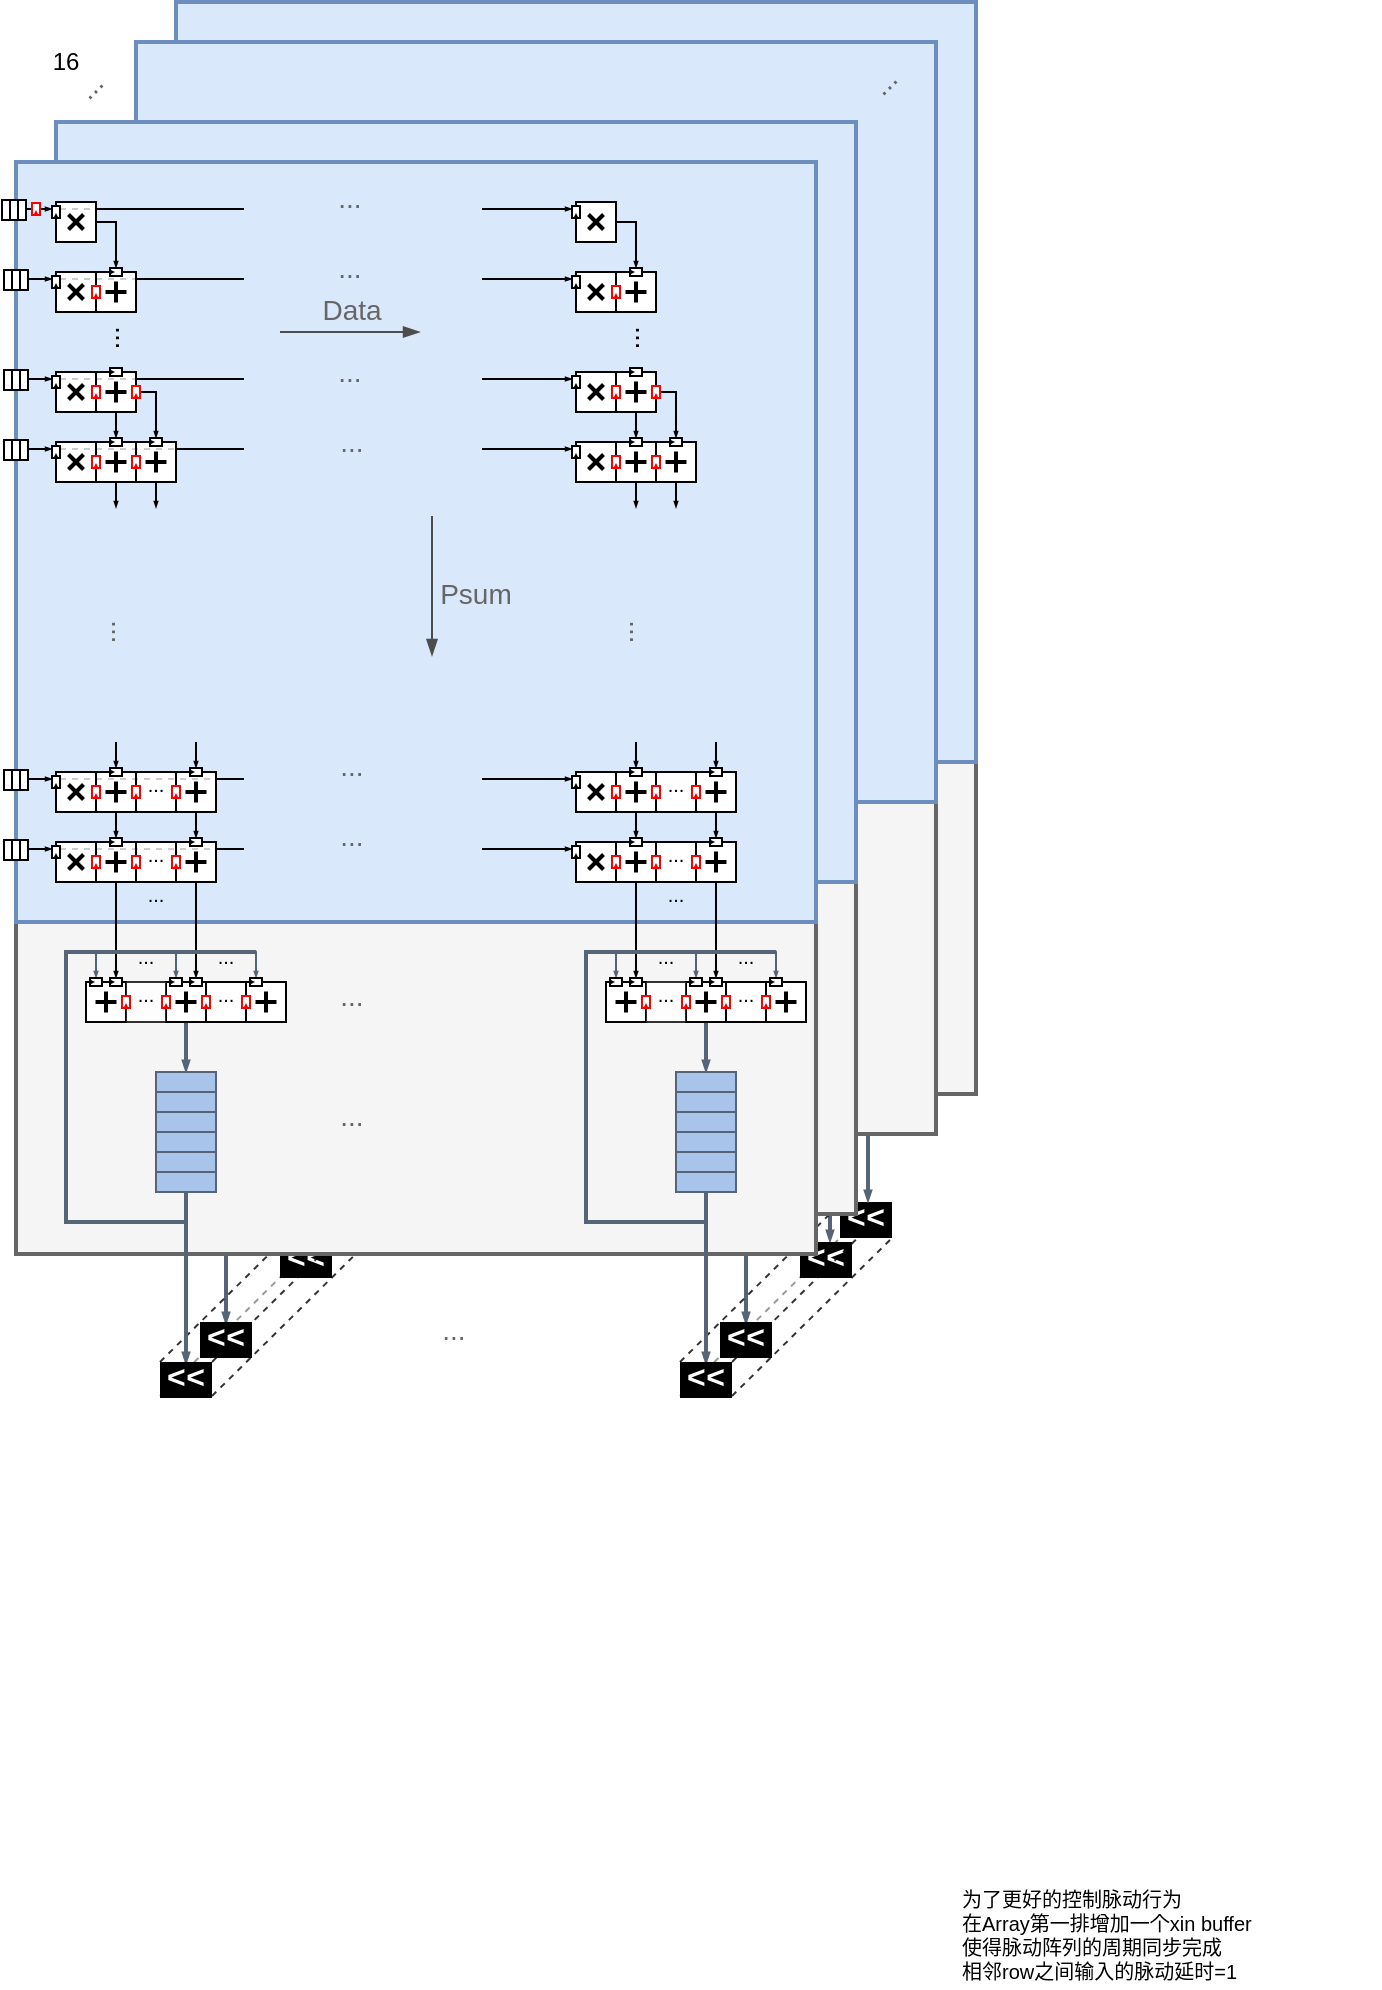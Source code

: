 <mxfile version="14.4.3" type="device"><diagram id="tiufSd3nGiNZ7ZbV9eo3" name="Page-1"><mxGraphModel dx="643" dy="471" grid="1" gridSize="1" guides="1" tooltips="1" connect="1" arrows="1" fold="1" page="1" pageScale="1" pageWidth="827" pageHeight="1169" math="0" shadow="0"><root><mxCell id="0"/><mxCell id="1" parent="0"/><mxCell id="yZs1NoZoof5epdzdVshd-364" value="" style="group;aspect=fixed;" vertex="1" connectable="0" parent="1"><mxGeometry x="462" y="641" width="24" height="16" as="geometry"/></mxCell><mxCell id="yZs1NoZoof5epdzdVshd-365" value="" style="rounded=0;whiteSpace=wrap;html=1;strokeWidth=2;fillColor=#000000;" vertex="1" parent="yZs1NoZoof5epdzdVshd-364"><mxGeometry width="24" height="16" as="geometry"/></mxCell><mxCell id="yZs1NoZoof5epdzdVshd-366" value="&amp;lt;&amp;lt;" style="text;html=1;strokeColor=none;fillColor=none;align=center;verticalAlign=middle;whiteSpace=wrap;rounded=0;fontFamily=Courier New;fontStyle=1;fontSize=16;fontColor=#FFFFFF;" vertex="1" parent="yZs1NoZoof5epdzdVshd-364"><mxGeometry x="4" y="4" width="16" height="8" as="geometry"/></mxCell><mxCell id="yZs1NoZoof5epdzdVshd-377" value="" style="endArrow=blockThin;html=1;strokeWidth=2;fontFamily=Helvetica;fontSize=12;fontColor=#666666;entryX=0.5;entryY=0;entryDx=0;entryDy=0;exitX=1;exitY=0.5;exitDx=0;exitDy=0;endSize=1;endFill=1;jumpSize=2;fillColor=#d5e8d4;strokeColor=#566478;" edge="1" parent="1"><mxGeometry x="237" y="271" width="50" height="50" as="geometry"><mxPoint x="475" y="554" as="sourcePoint"/><mxPoint x="475" y="640" as="targetPoint"/></mxGeometry></mxCell><mxCell id="yZs1NoZoof5epdzdVshd-375" value="" style="endArrow=blockThin;html=1;strokeWidth=2;fontFamily=Helvetica;fontSize=12;fontColor=#666666;entryX=0.5;entryY=0;entryDx=0;entryDy=0;exitX=1;exitY=0.5;exitDx=0;exitDy=0;endSize=1;endFill=1;jumpSize=2;fillColor=#d5e8d4;strokeColor=#566478;" edge="1" parent="1"><mxGeometry x="327" y="351" width="50" height="50" as="geometry"><mxPoint x="456" y="574" as="sourcePoint"/><mxPoint x="456" y="660" as="targetPoint"/></mxGeometry></mxCell><mxCell id="yZs1NoZoof5epdzdVshd-373" value="" style="endArrow=blockThin;html=1;strokeWidth=2;fontFamily=Helvetica;fontSize=12;fontColor=#666666;entryX=0.5;entryY=0;entryDx=0;entryDy=0;exitX=1;exitY=0.5;exitDx=0;exitDy=0;endSize=1;endFill=1;jumpSize=2;fillColor=#d5e8d4;strokeColor=#566478;" edge="1" parent="1"><mxGeometry x="354" y="492" width="50" height="50" as="geometry"><mxPoint x="414" y="615" as="sourcePoint"/><mxPoint x="414" y="701" as="targetPoint"/></mxGeometry></mxCell><mxCell id="yZs1NoZoof5epdzdVshd-370" value="" style="endArrow=none;dashed=1;html=1;fontFamily=Courier New;fontSize=16;fontColor=#FFFFFF;opacity=40;" edge="1" parent="1"><mxGeometry x="381" y="554" width="50" height="50" as="geometry"><mxPoint x="381" y="737" as="sourcePoint"/><mxPoint x="462" y="657" as="targetPoint"/></mxGeometry></mxCell><mxCell id="yZs1NoZoof5epdzdVshd-369" value="" style="endArrow=none;dashed=1;html=1;fontFamily=Courier New;fontSize=16;fontColor=#FFFFFF;opacity=80;" edge="1" parent="1"><mxGeometry x="381" y="554" width="50" height="50" as="geometry"><mxPoint x="381" y="720" as="sourcePoint"/><mxPoint x="462" y="640" as="targetPoint"/></mxGeometry></mxCell><mxCell id="yZs1NoZoof5epdzdVshd-361" value="" style="group;aspect=fixed;" vertex="1" connectable="0" parent="1"><mxGeometry x="442" y="661" width="24" height="16" as="geometry"/></mxCell><mxCell id="yZs1NoZoof5epdzdVshd-362" value="" style="rounded=0;whiteSpace=wrap;html=1;strokeWidth=2;fillColor=#000000;" vertex="1" parent="yZs1NoZoof5epdzdVshd-361"><mxGeometry width="24" height="16" as="geometry"/></mxCell><mxCell id="yZs1NoZoof5epdzdVshd-363" value="&amp;lt;&amp;lt;" style="text;html=1;strokeColor=none;fillColor=none;align=center;verticalAlign=middle;whiteSpace=wrap;rounded=0;fontFamily=Courier New;fontStyle=1;fontSize=16;fontColor=#FFFFFF;" vertex="1" parent="yZs1NoZoof5epdzdVshd-361"><mxGeometry x="4" y="4" width="16" height="8" as="geometry"/></mxCell><mxCell id="yZs1NoZoof5epdzdVshd-371" value="" style="endArrow=none;dashed=1;html=1;fontFamily=Courier New;fontSize=16;fontColor=#FFFFFF;opacity=80;" edge="1" parent="1"><mxGeometry x="381" y="554" width="50" height="50" as="geometry"><mxPoint x="407" y="737.0" as="sourcePoint"/><mxPoint x="488" y="657" as="targetPoint"/></mxGeometry></mxCell><mxCell id="yZs1NoZoof5epdzdVshd-372" value="" style="endArrow=none;dashed=1;html=1;fontFamily=Courier New;fontSize=16;fontColor=#FFFFFF;opacity=80;" edge="1" parent="1"><mxGeometry x="381" y="554" width="50" height="50" as="geometry"><mxPoint x="407" y="720.0" as="sourcePoint"/><mxPoint x="488" y="640" as="targetPoint"/></mxGeometry></mxCell><mxCell id="yZs1NoZoof5epdzdVshd-407" value="" style="group;aspect=fixed;" vertex="1" connectable="0" parent="1"><mxGeometry x="202" y="641" width="24" height="16" as="geometry"/></mxCell><mxCell id="yZs1NoZoof5epdzdVshd-408" value="" style="rounded=0;whiteSpace=wrap;html=1;strokeWidth=2;fillColor=#000000;" vertex="1" parent="yZs1NoZoof5epdzdVshd-407"><mxGeometry width="24" height="16" as="geometry"/></mxCell><mxCell id="yZs1NoZoof5epdzdVshd-409" value="&amp;lt;&amp;lt;" style="text;html=1;strokeColor=none;fillColor=none;align=center;verticalAlign=middle;whiteSpace=wrap;rounded=0;fontFamily=Courier New;fontStyle=1;fontSize=16;fontColor=#FFFFFF;" vertex="1" parent="yZs1NoZoof5epdzdVshd-407"><mxGeometry x="4" y="4" width="16" height="8" as="geometry"/></mxCell><mxCell id="yZs1NoZoof5epdzdVshd-399" value="" style="endArrow=blockThin;html=1;strokeWidth=2;fontFamily=Helvetica;fontSize=12;fontColor=#666666;entryX=0.5;entryY=0;entryDx=0;entryDy=0;exitX=1;exitY=0.5;exitDx=0;exitDy=0;endSize=1;endFill=1;jumpSize=2;fillColor=#d5e8d4;strokeColor=#566478;" edge="1" parent="1"><mxGeometry x="-23" y="271" width="50" height="50" as="geometry"><mxPoint x="215" y="554" as="sourcePoint"/><mxPoint x="215" y="640" as="targetPoint"/></mxGeometry></mxCell><mxCell id="yZs1NoZoof5epdzdVshd-400" value="" style="endArrow=blockThin;html=1;strokeWidth=2;fontFamily=Helvetica;fontSize=12;fontColor=#666666;entryX=0.5;entryY=0;entryDx=0;entryDy=0;exitX=1;exitY=0.5;exitDx=0;exitDy=0;endSize=1;endFill=1;jumpSize=2;fillColor=#d5e8d4;strokeColor=#566478;" edge="1" parent="1"><mxGeometry x="67" y="351" width="50" height="50" as="geometry"><mxPoint x="196" y="574" as="sourcePoint"/><mxPoint x="196" y="660" as="targetPoint"/></mxGeometry></mxCell><mxCell id="yZs1NoZoof5epdzdVshd-401" value="" style="endArrow=blockThin;html=1;strokeWidth=2;fontFamily=Helvetica;fontSize=12;fontColor=#666666;entryX=0.5;entryY=0;entryDx=0;entryDy=0;exitX=1;exitY=0.5;exitDx=0;exitDy=0;endSize=1;endFill=1;jumpSize=2;fillColor=#d5e8d4;strokeColor=#566478;" edge="1" parent="1"><mxGeometry x="94" y="492" width="50" height="50" as="geometry"><mxPoint x="154" y="615" as="sourcePoint"/><mxPoint x="154" y="701" as="targetPoint"/></mxGeometry></mxCell><mxCell id="yZs1NoZoof5epdzdVshd-402" value="" style="endArrow=none;dashed=1;html=1;fontFamily=Courier New;fontSize=16;fontColor=#FFFFFF;opacity=40;" edge="1" parent="1"><mxGeometry x="121" y="554" width="50" height="50" as="geometry"><mxPoint x="121" y="737" as="sourcePoint"/><mxPoint x="202" y="657" as="targetPoint"/></mxGeometry></mxCell><mxCell id="yZs1NoZoof5epdzdVshd-403" value="" style="endArrow=none;dashed=1;html=1;fontFamily=Courier New;fontSize=16;fontColor=#FFFFFF;opacity=80;" edge="1" parent="1"><mxGeometry x="121" y="554" width="50" height="50" as="geometry"><mxPoint x="121" y="720" as="sourcePoint"/><mxPoint x="202" y="640" as="targetPoint"/></mxGeometry></mxCell><mxCell id="yZs1NoZoof5epdzdVshd-404" value="" style="group;aspect=fixed;" vertex="1" connectable="0" parent="1"><mxGeometry x="182" y="661" width="24" height="16" as="geometry"/></mxCell><mxCell id="yZs1NoZoof5epdzdVshd-405" value="" style="rounded=0;whiteSpace=wrap;html=1;strokeWidth=2;fillColor=#000000;" vertex="1" parent="yZs1NoZoof5epdzdVshd-404"><mxGeometry width="24" height="16" as="geometry"/></mxCell><mxCell id="yZs1NoZoof5epdzdVshd-406" value="&amp;lt;&amp;lt;" style="text;html=1;strokeColor=none;fillColor=none;align=center;verticalAlign=middle;whiteSpace=wrap;rounded=0;fontFamily=Courier New;fontStyle=1;fontSize=16;fontColor=#FFFFFF;" vertex="1" parent="yZs1NoZoof5epdzdVshd-404"><mxGeometry x="4" y="4" width="16" height="8" as="geometry"/></mxCell><mxCell id="yZs1NoZoof5epdzdVshd-417" value="" style="endArrow=none;dashed=1;html=1;fontFamily=Courier New;fontSize=16;fontColor=#FFFFFF;opacity=80;" edge="1" parent="1"><mxGeometry x="121" y="554" width="50" height="50" as="geometry"><mxPoint x="147" y="737.0" as="sourcePoint"/><mxPoint x="228" y="657" as="targetPoint"/></mxGeometry></mxCell><mxCell id="yZs1NoZoof5epdzdVshd-418" value="" style="endArrow=none;dashed=1;html=1;fontFamily=Courier New;fontSize=16;fontColor=#FFFFFF;opacity=80;" edge="1" parent="1"><mxGeometry x="121" y="554" width="50" height="50" as="geometry"><mxPoint x="147" y="720.0" as="sourcePoint"/><mxPoint x="228" y="640" as="targetPoint"/></mxGeometry></mxCell><mxCell id="R8k43Wa_aaGjiKHC78oS-1" value="" style="group;strokeWidth=2;" parent="1" vertex="1" connectable="0"><mxGeometry x="129" y="40" width="400" height="546" as="geometry"/></mxCell><mxCell id="R8k43Wa_aaGjiKHC78oS-2" value="" style="rounded=0;whiteSpace=wrap;html=1;glass=0;sketch=0;strokeColor=#666666;fillColor=#f5f5f5;fontFamily=Helvetica;fontSize=14;align=center;fontColor=#333333;strokeWidth=2;" parent="R8k43Wa_aaGjiKHC78oS-1" vertex="1"><mxGeometry width="400" height="546" as="geometry"/></mxCell><mxCell id="R8k43Wa_aaGjiKHC78oS-3" value="" style="whiteSpace=wrap;html=1;rounded=0;glass=0;sketch=0;strokeColor=#6c8ebf;fillColor=#dae8fc;fontFamily=Helvetica;fontSize=12;align=center;strokeWidth=2;" parent="R8k43Wa_aaGjiKHC78oS-1" vertex="1"><mxGeometry width="400" height="380" as="geometry"/></mxCell><mxCell id="R8k43Wa_aaGjiKHC78oS-4" value="" style="group;strokeWidth=2;" parent="1" vertex="1" connectable="0"><mxGeometry x="109" y="60" width="400" height="546" as="geometry"/></mxCell><mxCell id="R8k43Wa_aaGjiKHC78oS-5" value="" style="rounded=0;whiteSpace=wrap;html=1;glass=0;sketch=0;strokeColor=#666666;fillColor=#f5f5f5;fontFamily=Helvetica;fontSize=14;align=center;fontColor=#333333;strokeWidth=2;" parent="R8k43Wa_aaGjiKHC78oS-4" vertex="1"><mxGeometry width="400" height="546" as="geometry"/></mxCell><mxCell id="R8k43Wa_aaGjiKHC78oS-6" value="" style="whiteSpace=wrap;html=1;rounded=0;glass=0;sketch=0;strokeColor=#6c8ebf;fillColor=#dae8fc;fontFamily=Helvetica;fontSize=12;align=center;strokeWidth=2;" parent="R8k43Wa_aaGjiKHC78oS-4" vertex="1"><mxGeometry width="400" height="380" as="geometry"/></mxCell><mxCell id="R8k43Wa_aaGjiKHC78oS-7" value="" style="group" parent="1" vertex="1" connectable="0"><mxGeometry x="69" y="100" width="400" height="546" as="geometry"/></mxCell><mxCell id="R8k43Wa_aaGjiKHC78oS-8" value="" style="rounded=0;whiteSpace=wrap;html=1;glass=0;sketch=0;strokeColor=#666666;fillColor=#f5f5f5;fontFamily=Helvetica;fontSize=14;align=center;fontColor=#333333;strokeWidth=2;" parent="R8k43Wa_aaGjiKHC78oS-7" vertex="1"><mxGeometry width="400" height="546" as="geometry"/></mxCell><mxCell id="R8k43Wa_aaGjiKHC78oS-9" value="" style="whiteSpace=wrap;html=1;rounded=0;glass=0;sketch=0;strokeColor=#6c8ebf;fillColor=#dae8fc;fontFamily=Helvetica;fontSize=12;align=center;strokeWidth=2;" parent="R8k43Wa_aaGjiKHC78oS-7" vertex="1"><mxGeometry width="400" height="380" as="geometry"/></mxCell><mxCell id="R8k43Wa_aaGjiKHC78oS-10" value="" style="rounded=0;whiteSpace=wrap;html=1;glass=0;sketch=0;strokeColor=#666666;fillColor=#f5f5f5;fontFamily=Helvetica;fontSize=14;align=center;fontColor=#333333;strokeWidth=2;" parent="1" vertex="1"><mxGeometry x="49" y="120" width="400" height="546" as="geometry"/></mxCell><mxCell id="R8k43Wa_aaGjiKHC78oS-11" value="" style="whiteSpace=wrap;html=1;rounded=0;glass=0;sketch=0;fontFamily=Helvetica;fontSize=12;align=center;strokeWidth=2;fillColor=#dae8fc;strokeColor=#6c8ebf;" parent="1" vertex="1"><mxGeometry x="49" y="120" width="400" height="380" as="geometry"/></mxCell><mxCell id="R8k43Wa_aaGjiKHC78oS-12" value="" style="rounded=0;" parent="1" vertex="1"><mxGeometry x="329.0" y="140" width="20.0" height="20" as="geometry"/></mxCell><mxCell id="R8k43Wa_aaGjiKHC78oS-13" value="" style="rounded=0;" parent="1" vertex="1"><mxGeometry x="349.0" y="175" width="20.0" height="20" as="geometry"/></mxCell><mxCell id="R8k43Wa_aaGjiKHC78oS-14" value="" style="rounded=0;" parent="1" vertex="1"><mxGeometry x="349.0" y="225" width="20.0" height="20" as="geometry"/></mxCell><mxCell id="R8k43Wa_aaGjiKHC78oS-15" value="" style="rounded=0;direction=south;" parent="1" vertex="1"><mxGeometry x="369" y="260" width="20" height="20.0" as="geometry"/></mxCell><mxCell id="R8k43Wa_aaGjiKHC78oS-16" value="" style="rounded=0;direction=south;" parent="1" vertex="1"><mxGeometry x="389" y="460" width="20.0" height="20.0" as="geometry"/></mxCell><mxCell id="R8k43Wa_aaGjiKHC78oS-17" value="" style="rounded=0;" parent="1" vertex="1"><mxGeometry x="69.0" y="460" width="20.0" height="20" as="geometry"/></mxCell><mxCell id="R8k43Wa_aaGjiKHC78oS-18" value="" style="rounded=0;" parent="1" vertex="1"><mxGeometry x="89.0" y="460" width="20.0" height="20" as="geometry"/></mxCell><mxCell id="R8k43Wa_aaGjiKHC78oS-19" value="" style="rounded=0;direction=south;" parent="1" vertex="1"><mxGeometry x="129" y="460" width="20.0" height="20.0" as="geometry"/></mxCell><mxCell id="R8k43Wa_aaGjiKHC78oS-20" value="" style="rounded=0;direction=south;" parent="1" vertex="1"><mxGeometry x="109" y="460" width="20" height="20" as="geometry"/></mxCell><mxCell id="R8k43Wa_aaGjiKHC78oS-21" value="" style="endArrow=none;strokeWidth=1;endSize=1;endFill=0;entryX=0;entryY=0.5;entryDx=0;entryDy=0;html=1;dashed=1;opacity=20;" parent="1" edge="1"><mxGeometry x="-1930.0" y="-1026.5" width="50.0" height="50" as="geometry"><mxPoint x="71" y="463.5" as="sourcePoint"/><mxPoint x="149" y="463.5" as="targetPoint"/></mxGeometry></mxCell><mxCell id="R8k43Wa_aaGjiKHC78oS-22" value="" style="endArrow=blockThin;strokeWidth=1;endSize=1;endFill=1;exitX=0.5;exitY=1;exitDx=0;exitDy=0;entryX=0.5;entryY=0;entryDx=0;entryDy=0;html=1;" parent="1" edge="1"><mxGeometry x="99" y="480" width="50.0" height="50" as="geometry"><mxPoint x="99" y="480" as="sourcePoint"/><mxPoint x="99" y="528" as="targetPoint"/></mxGeometry></mxCell><mxCell id="R8k43Wa_aaGjiKHC78oS-23" value="" style="group;container=0;" parent="1" vertex="1" connectable="0"><mxGeometry x="87.0" y="467" width="4.0" height="6" as="geometry"/></mxCell><mxCell id="R8k43Wa_aaGjiKHC78oS-24" value="" style="endArrow=none;fontSize=1;entryX=0.5;entryY=1;entryDx=0;entryDy=0;exitX=0.5;exitY=0;exitDx=0;exitDy=0;strokeWidth=2;html=1;" parent="1" edge="1"><mxGeometry x="58.75" y="465.5" width="37.5" height="37.5" as="geometry"><mxPoint x="82.75" y="466.25" as="sourcePoint"/><mxPoint x="75.25" y="473.75" as="targetPoint"/></mxGeometry></mxCell><mxCell id="R8k43Wa_aaGjiKHC78oS-25" value="" style="endArrow=none;fontSize=1;entryX=0;entryY=0.5;entryDx=0;entryDy=0;exitX=1;exitY=0.5;exitDx=0;exitDy=0;strokeWidth=2;html=1;" parent="1" edge="1"><mxGeometry x="58.75" y="465.5" width="37.5" height="37.5" as="geometry"><mxPoint x="82.75" y="473.75" as="sourcePoint"/><mxPoint x="75.25" y="466.25" as="targetPoint"/></mxGeometry></mxCell><mxCell id="R8k43Wa_aaGjiKHC78oS-26" value="" style="endArrow=none;fontSize=1;entryX=0.5;entryY=1;entryDx=0;entryDy=0;exitX=0.5;exitY=0;exitDx=0;exitDy=0;strokeWidth=2;html=1;" parent="1" edge="1"><mxGeometry x="89.25" y="462.5" width="37.5" height="37.5" as="geometry"><mxPoint x="99.0" y="464.75" as="sourcePoint"/><mxPoint x="99.0" y="475.25" as="targetPoint"/></mxGeometry></mxCell><mxCell id="R8k43Wa_aaGjiKHC78oS-27" value="" style="endArrow=none;fontSize=1;entryX=0;entryY=0.5;entryDx=0;entryDy=0;exitX=1;exitY=0.5;exitDx=0;exitDy=0;strokeWidth=2;html=1;" parent="1" edge="1"><mxGeometry x="89.25" y="462.5" width="37.5" height="37.5" as="geometry"><mxPoint x="104.25" y="470" as="sourcePoint"/><mxPoint x="93.75" y="470" as="targetPoint"/></mxGeometry></mxCell><mxCell id="R8k43Wa_aaGjiKHC78oS-28" value="" style="rounded=0;fontSize=1;align=left;strokeColor=#FF0000;" parent="1" vertex="1"><mxGeometry x="87.0" y="467" width="4.0" height="6" as="geometry"/></mxCell><mxCell id="R8k43Wa_aaGjiKHC78oS-29" value="" style="triangle;fontSize=1;align=left;rotation=90;direction=west;strokeColor=#FF0000;" parent="1" vertex="1"><mxGeometry x="88.3" y="471.6" width="1.4" height="1.4" as="geometry"/></mxCell><mxCell id="R8k43Wa_aaGjiKHC78oS-30" value="" style="rounded=0;fontSize=1;align=left;rotation=90;" parent="1" vertex="1"><mxGeometry x="97" y="457" width="4.0" height="6" as="geometry"/></mxCell><mxCell id="R8k43Wa_aaGjiKHC78oS-31" value="" style="triangle;fontSize=1;align=left;rotation=180;direction=west;" parent="1" vertex="1"><mxGeometry x="96" y="459.3" width="1.4" height="1.4" as="geometry"/></mxCell><mxCell id="R8k43Wa_aaGjiKHC78oS-32" value="" style="group;strokeColor=#000000;" parent="1" vertex="1" connectable="0"><mxGeometry x="67.0" y="462" width="4.0" height="6" as="geometry"/></mxCell><mxCell id="R8k43Wa_aaGjiKHC78oS-33" value="" style="rounded=0;fontSize=1;align=left;" parent="R8k43Wa_aaGjiKHC78oS-32" vertex="1"><mxGeometry width="4.0" height="6.0" as="geometry"/></mxCell><mxCell id="R8k43Wa_aaGjiKHC78oS-34" value="" style="triangle;fontSize=1;align=left;rotation=90;direction=west;" parent="R8k43Wa_aaGjiKHC78oS-32" vertex="1"><mxGeometry x="1.3" y="4.6" width="1.4" height="1.4" as="geometry"/></mxCell><mxCell id="R8k43Wa_aaGjiKHC78oS-35" value="" style="endArrow=blockThin;strokeWidth=1;endSize=1;endFill=1;entryX=0;entryY=0.5;entryDx=0;entryDy=0;html=1;" parent="1" edge="1"><mxGeometry x="53.0" y="421.5" width="50.0" height="50" as="geometry"><mxPoint x="54" y="463.5" as="sourcePoint"/><mxPoint x="67.0" y="463.5" as="targetPoint"/></mxGeometry></mxCell><mxCell id="R8k43Wa_aaGjiKHC78oS-36" value="" style="endArrow=blockThin;strokeWidth=1;endSize=1;endFill=1;exitX=0.5;exitY=1;exitDx=0;exitDy=0;entryX=0.5;entryY=0;entryDx=0;entryDy=0;html=1;" parent="1" edge="1"><mxGeometry x="119" y="480" width="50.0" height="50" as="geometry"><mxPoint x="139" y="480" as="sourcePoint"/><mxPoint x="139" y="528" as="targetPoint"/></mxGeometry></mxCell><mxCell id="R8k43Wa_aaGjiKHC78oS-37" value="" style="endArrow=none;fontSize=1;entryX=0.5;entryY=1;entryDx=0;entryDy=0;exitX=0.5;exitY=0;exitDx=0;exitDy=0;strokeWidth=2;html=1;" parent="1" edge="1"><mxGeometry x="129.25" y="462.5" width="37.5" height="37.5" as="geometry"><mxPoint x="139.0" y="464.75" as="sourcePoint"/><mxPoint x="139.0" y="475.25" as="targetPoint"/></mxGeometry></mxCell><mxCell id="R8k43Wa_aaGjiKHC78oS-38" value="" style="endArrow=none;fontSize=1;entryX=0;entryY=0.5;entryDx=0;entryDy=0;exitX=1;exitY=0.5;exitDx=0;exitDy=0;strokeWidth=2;html=1;" parent="1" edge="1"><mxGeometry x="129.25" y="462.5" width="37.5" height="37.5" as="geometry"><mxPoint x="144.25" y="470" as="sourcePoint"/><mxPoint x="133.75" y="470" as="targetPoint"/></mxGeometry></mxCell><mxCell id="R8k43Wa_aaGjiKHC78oS-39" value="" style="rounded=0;fontSize=1;align=left;rotation=90;" parent="1" vertex="1"><mxGeometry x="137" y="457" width="4.0" height="6" as="geometry"/></mxCell><mxCell id="R8k43Wa_aaGjiKHC78oS-40" value="" style="triangle;fontSize=1;align=left;rotation=180;direction=west;" parent="1" vertex="1"><mxGeometry x="136" y="459.3" width="1.4" height="1.4" as="geometry"/></mxCell><mxCell id="R8k43Wa_aaGjiKHC78oS-41" value="" style="rounded=0;fontSize=1;align=left;strokeColor=#FF0000;" parent="1" vertex="1"><mxGeometry x="127" y="467" width="4.0" height="6" as="geometry"/></mxCell><mxCell id="R8k43Wa_aaGjiKHC78oS-42" value="" style="triangle;fontSize=1;align=left;rotation=90;direction=west;strokeColor=#FF0000;" parent="1" vertex="1"><mxGeometry x="128.3" y="471.6" width="1.4" height="1.4" as="geometry"/></mxCell><mxCell id="R8k43Wa_aaGjiKHC78oS-43" value="&lt;font style=&quot;font-size: 10px&quot; color=&quot;#000000&quot;&gt;...&lt;/font&gt;" style="text;html=1;strokeColor=none;fillColor=none;align=center;verticalAlign=middle;whiteSpace=wrap;rounded=0;fontFamily=Helvetica;fontSize=12;fontColor=#666666;opacity=80;" parent="1" vertex="1"><mxGeometry x="109" y="461" width="20" height="10" as="geometry"/></mxCell><mxCell id="R8k43Wa_aaGjiKHC78oS-44" value="" style="rounded=0;fontSize=1;align=left;strokeColor=#FF0000;" parent="1" vertex="1"><mxGeometry x="107" y="467" width="4.0" height="6" as="geometry"/></mxCell><mxCell id="R8k43Wa_aaGjiKHC78oS-45" value="" style="triangle;fontSize=1;align=left;rotation=90;direction=west;strokeColor=#FF0000;" parent="1" vertex="1"><mxGeometry x="108.3" y="471.6" width="1.4" height="1.4" as="geometry"/></mxCell><mxCell id="R8k43Wa_aaGjiKHC78oS-46" value="&lt;font style=&quot;font-size: 10px&quot; color=&quot;#000000&quot;&gt;...&lt;/font&gt;" style="text;html=1;strokeColor=none;fillColor=none;align=center;verticalAlign=middle;whiteSpace=wrap;rounded=0;fontFamily=Helvetica;fontSize=12;fontColor=#666666;opacity=80;" parent="1" vertex="1"><mxGeometry x="109" y="481" width="20" height="10" as="geometry"/></mxCell><mxCell id="R8k43Wa_aaGjiKHC78oS-47" value="" style="rounded=0;" parent="1" vertex="1"><mxGeometry x="69.0" y="175" width="20.0" height="20" as="geometry"/></mxCell><mxCell id="R8k43Wa_aaGjiKHC78oS-48" value="" style="rounded=0;" parent="1" vertex="1"><mxGeometry x="89.0" y="175" width="20.0" height="20" as="geometry"/></mxCell><mxCell id="R8k43Wa_aaGjiKHC78oS-49" value="" style="endArrow=none;strokeWidth=1;endSize=1;endFill=0;entryX=0;entryY=0.5;entryDx=0;entryDy=0;html=1;dashed=1;opacity=20;" parent="1" edge="1"><mxGeometry x="-1930.0" y="-1311.5" width="50.0" height="50" as="geometry"><mxPoint x="71" y="178.5" as="sourcePoint"/><mxPoint x="109" y="178.5" as="targetPoint"/></mxGeometry></mxCell><mxCell id="R8k43Wa_aaGjiKHC78oS-50" value="" style="group;container=0;" parent="1" vertex="1" connectable="0"><mxGeometry x="87.0" y="182" width="4.0" height="6" as="geometry"/></mxCell><mxCell id="R8k43Wa_aaGjiKHC78oS-51" value="" style="endArrow=none;fontSize=1;entryX=0.5;entryY=1;entryDx=0;entryDy=0;exitX=0.5;exitY=0;exitDx=0;exitDy=0;strokeWidth=2;html=1;" parent="1" edge="1"><mxGeometry x="58.75" y="180.5" width="37.5" height="37.5" as="geometry"><mxPoint x="82.75" y="181.25" as="sourcePoint"/><mxPoint x="75.25" y="188.75" as="targetPoint"/></mxGeometry></mxCell><mxCell id="R8k43Wa_aaGjiKHC78oS-52" value="" style="endArrow=none;fontSize=1;entryX=0;entryY=0.5;entryDx=0;entryDy=0;exitX=1;exitY=0.5;exitDx=0;exitDy=0;strokeWidth=2;html=1;" parent="1" edge="1"><mxGeometry x="58.75" y="180.5" width="37.5" height="37.5" as="geometry"><mxPoint x="82.75" y="188.75" as="sourcePoint"/><mxPoint x="75.25" y="181.25" as="targetPoint"/></mxGeometry></mxCell><mxCell id="R8k43Wa_aaGjiKHC78oS-53" value="" style="endArrow=none;fontSize=1;entryX=0.5;entryY=1;entryDx=0;entryDy=0;exitX=0.5;exitY=0;exitDx=0;exitDy=0;strokeWidth=2;html=1;" parent="1" edge="1"><mxGeometry x="89.25" y="177.5" width="37.5" height="37.5" as="geometry"><mxPoint x="99.0" y="179.75" as="sourcePoint"/><mxPoint x="99.0" y="190.25" as="targetPoint"/></mxGeometry></mxCell><mxCell id="R8k43Wa_aaGjiKHC78oS-54" value="" style="endArrow=none;fontSize=1;entryX=0;entryY=0.5;entryDx=0;entryDy=0;exitX=1;exitY=0.5;exitDx=0;exitDy=0;strokeWidth=2;html=1;" parent="1" edge="1"><mxGeometry x="89.25" y="177.5" width="37.5" height="37.5" as="geometry"><mxPoint x="104.25" y="185" as="sourcePoint"/><mxPoint x="93.75" y="185" as="targetPoint"/></mxGeometry></mxCell><mxCell id="R8k43Wa_aaGjiKHC78oS-55" value="" style="rounded=0;fontSize=1;align=left;strokeColor=#FF0000;" parent="1" vertex="1"><mxGeometry x="87.0" y="182" width="4.0" height="6" as="geometry"/></mxCell><mxCell id="R8k43Wa_aaGjiKHC78oS-56" value="" style="triangle;fontSize=1;align=left;rotation=90;direction=west;strokeColor=#FF0000;" parent="1" vertex="1"><mxGeometry x="88.3" y="186.6" width="1.4" height="1.4" as="geometry"/></mxCell><mxCell id="R8k43Wa_aaGjiKHC78oS-57" value="" style="rounded=0;fontSize=1;align=left;rotation=90;" parent="1" vertex="1"><mxGeometry x="97" y="172" width="4.0" height="6" as="geometry"/></mxCell><mxCell id="R8k43Wa_aaGjiKHC78oS-58" value="" style="triangle;fontSize=1;align=left;rotation=180;direction=west;" parent="1" vertex="1"><mxGeometry x="96" y="174.3" width="1.4" height="1.4" as="geometry"/></mxCell><mxCell id="R8k43Wa_aaGjiKHC78oS-59" value="" style="group;strokeColor=#000000;" parent="1" vertex="1" connectable="0"><mxGeometry x="67.0" y="177" width="4.0" height="6" as="geometry"/></mxCell><mxCell id="R8k43Wa_aaGjiKHC78oS-60" value="" style="rounded=0;fontSize=1;align=left;" parent="R8k43Wa_aaGjiKHC78oS-59" vertex="1"><mxGeometry width="4.0" height="6.0" as="geometry"/></mxCell><mxCell id="R8k43Wa_aaGjiKHC78oS-61" value="" style="triangle;fontSize=1;align=left;rotation=90;direction=west;" parent="R8k43Wa_aaGjiKHC78oS-59" vertex="1"><mxGeometry x="1.3" y="4.6" width="1.4" height="1.4" as="geometry"/></mxCell><mxCell id="R8k43Wa_aaGjiKHC78oS-62" value="" style="endArrow=blockThin;strokeWidth=1;endSize=1;endFill=1;entryX=0;entryY=0.5;entryDx=0;entryDy=0;html=1;" parent="1" edge="1"><mxGeometry x="53.0" y="136.5" width="50.0" height="50" as="geometry"><mxPoint x="54" y="178.5" as="sourcePoint"/><mxPoint x="67.0" y="178.5" as="targetPoint"/></mxGeometry></mxCell><mxCell id="R8k43Wa_aaGjiKHC78oS-63" value="" style="rounded=0;" parent="1" vertex="1"><mxGeometry x="69.0" y="140" width="20.0" height="20" as="geometry"/></mxCell><mxCell id="R8k43Wa_aaGjiKHC78oS-64" value="" style="endArrow=none;strokeWidth=1;endSize=1;endFill=0;entryX=0;entryY=0.5;entryDx=0;entryDy=0;html=1;dashed=1;opacity=20;" parent="1" edge="1"><mxGeometry x="-1930.0" y="-1346.5" width="50.0" height="50" as="geometry"><mxPoint x="71" y="143.5" as="sourcePoint"/><mxPoint x="89" y="143.5" as="targetPoint"/></mxGeometry></mxCell><mxCell id="R8k43Wa_aaGjiKHC78oS-65" value="" style="endArrow=none;fontSize=1;entryX=0.5;entryY=1;entryDx=0;entryDy=0;exitX=0.5;exitY=0;exitDx=0;exitDy=0;strokeWidth=2;html=1;" parent="1" edge="1"><mxGeometry x="58.75" y="145.5" width="37.5" height="37.5" as="geometry"><mxPoint x="82.75" y="146.25" as="sourcePoint"/><mxPoint x="75.25" y="153.75" as="targetPoint"/></mxGeometry></mxCell><mxCell id="R8k43Wa_aaGjiKHC78oS-66" value="" style="endArrow=none;fontSize=1;entryX=0;entryY=0.5;entryDx=0;entryDy=0;exitX=1;exitY=0.5;exitDx=0;exitDy=0;strokeWidth=2;html=1;" parent="1" edge="1"><mxGeometry x="58.75" y="145.5" width="37.5" height="37.5" as="geometry"><mxPoint x="82.75" y="153.75" as="sourcePoint"/><mxPoint x="75.25" y="146.25" as="targetPoint"/></mxGeometry></mxCell><mxCell id="R8k43Wa_aaGjiKHC78oS-67" value="" style="endArrow=blockThin;strokeWidth=1;endSize=1;endFill=1;exitX=1;exitY=0.5;exitDx=0;exitDy=0;entryX=0.5;entryY=0;entryDx=0;entryDy=0;rounded=0;html=1;" parent="1" edge="1"><mxGeometry x="79.0" y="160" width="50.0" height="50" as="geometry"><mxPoint x="89" y="150" as="sourcePoint"/><mxPoint x="99" y="173" as="targetPoint"/><Array as="points"><mxPoint x="99" y="150"/></Array></mxGeometry></mxCell><mxCell id="R8k43Wa_aaGjiKHC78oS-68" value="" style="group;strokeColor=#000000;" parent="1" vertex="1" connectable="0"><mxGeometry x="67.0" y="142" width="4.0" height="6" as="geometry"/></mxCell><mxCell id="R8k43Wa_aaGjiKHC78oS-69" value="" style="rounded=0;fontSize=1;align=left;" parent="R8k43Wa_aaGjiKHC78oS-68" vertex="1"><mxGeometry width="4.0" height="6.0" as="geometry"/></mxCell><mxCell id="R8k43Wa_aaGjiKHC78oS-70" value="" style="triangle;fontSize=1;align=left;rotation=90;direction=west;" parent="R8k43Wa_aaGjiKHC78oS-68" vertex="1"><mxGeometry x="1.3" y="4.6" width="1.4" height="1.4" as="geometry"/></mxCell><mxCell id="R8k43Wa_aaGjiKHC78oS-71" value="" style="endArrow=blockThin;strokeWidth=1;endSize=1;endFill=1;entryX=0;entryY=0.5;entryDx=0;entryDy=0;html=1;" parent="1" edge="1"><mxGeometry x="53.0" y="101.5" width="50.0" height="50" as="geometry"><mxPoint x="54" y="143.5" as="sourcePoint"/><mxPoint x="67.0" y="143.5" as="targetPoint"/></mxGeometry></mxCell><mxCell id="R8k43Wa_aaGjiKHC78oS-72" value="" style="group" parent="1" vertex="1" connectable="0"><mxGeometry x="57.0" y="140.5" width="4" height="6" as="geometry"/></mxCell><mxCell id="R8k43Wa_aaGjiKHC78oS-73" value="" style="rounded=0;fontSize=1;align=left;strokeColor=#FF0000;" parent="R8k43Wa_aaGjiKHC78oS-72" vertex="1"><mxGeometry width="4" height="6" as="geometry"/></mxCell><mxCell id="R8k43Wa_aaGjiKHC78oS-74" value="" style="triangle;fontSize=1;align=left;rotation=90;direction=west;strokeColor=#FF0000;" parent="R8k43Wa_aaGjiKHC78oS-72" vertex="1"><mxGeometry x="1.3" y="4.6" width="1.4" height="1.4" as="geometry"/></mxCell><mxCell id="R8k43Wa_aaGjiKHC78oS-75" value="" style="endArrow=blockThin;strokeWidth=1;endSize=1;endFill=1;exitX=0.5;exitY=1;exitDx=0;exitDy=0;entryX=0.5;entryY=0;entryDx=0;entryDy=0;html=1;fillColor=#d5e8d4;strokeColor=#566478;" parent="1" edge="1"><mxGeometry x="89" y="490" width="50.0" height="50" as="geometry"><mxPoint x="89" y="515" as="sourcePoint"/><mxPoint x="89" y="528" as="targetPoint"/></mxGeometry></mxCell><mxCell id="R8k43Wa_aaGjiKHC78oS-76" value="" style="endArrow=blockThin;strokeWidth=1;endSize=1;endFill=1;exitX=0.5;exitY=1;exitDx=0;exitDy=0;entryX=0.5;entryY=0;entryDx=0;entryDy=0;html=1;fillColor=#d5e8d4;strokeColor=#566478;" parent="1" edge="1"><mxGeometry x="89" y="490" width="50.0" height="50" as="geometry"><mxPoint x="129" y="515" as="sourcePoint"/><mxPoint x="129" y="528" as="targetPoint"/></mxGeometry></mxCell><mxCell id="R8k43Wa_aaGjiKHC78oS-77" value="" style="endArrow=blockThin;strokeWidth=1;endSize=1;endFill=1;exitX=0.5;exitY=1;exitDx=0;exitDy=0;entryX=0.5;entryY=0;entryDx=0;entryDy=0;html=1;fillColor=#d5e8d4;strokeColor=#566478;" parent="1" edge="1"><mxGeometry x="89" y="490" width="50.0" height="50" as="geometry"><mxPoint x="169" y="515" as="sourcePoint"/><mxPoint x="169" y="528" as="targetPoint"/></mxGeometry></mxCell><mxCell id="R8k43Wa_aaGjiKHC78oS-78" value="" style="endArrow=blockThin;html=1;strokeWidth=2;fontFamily=Helvetica;fontSize=12;fontColor=#666666;entryX=0.5;entryY=0;entryDx=0;entryDy=0;exitX=1;exitY=0.5;exitDx=0;exitDy=0;endSize=1;endFill=1;jumpSize=2;fillColor=#d5e8d4;strokeColor=#566478;" parent="1" edge="1"><mxGeometry x="74" y="512" width="50" height="50" as="geometry"><mxPoint x="134" y="550" as="sourcePoint"/><mxPoint x="134" y="575" as="targetPoint"/></mxGeometry></mxCell><mxCell id="R8k43Wa_aaGjiKHC78oS-79" value="" style="rounded=0;" parent="1" vertex="1"><mxGeometry x="84.0" y="530" width="20.0" height="20" as="geometry"/></mxCell><mxCell id="R8k43Wa_aaGjiKHC78oS-80" value="" style="group;container=0;" parent="1" vertex="1" connectable="0"><mxGeometry x="82.0" y="537" width="4.0" height="6" as="geometry"/></mxCell><mxCell id="R8k43Wa_aaGjiKHC78oS-81" value="" style="endArrow=none;fontSize=1;entryX=0.5;entryY=1;entryDx=0;entryDy=0;exitX=0.5;exitY=0;exitDx=0;exitDy=0;strokeWidth=2;html=1;" parent="1" edge="1"><mxGeometry x="84.25" y="532.5" width="37.5" height="37.5" as="geometry"><mxPoint x="94.0" y="534.75" as="sourcePoint"/><mxPoint x="94.0" y="545.25" as="targetPoint"/></mxGeometry></mxCell><mxCell id="R8k43Wa_aaGjiKHC78oS-82" value="" style="endArrow=none;fontSize=1;entryX=0;entryY=0.5;entryDx=0;entryDy=0;exitX=1;exitY=0.5;exitDx=0;exitDy=0;strokeWidth=2;html=1;" parent="1" edge="1"><mxGeometry x="84.25" y="532.5" width="37.5" height="37.5" as="geometry"><mxPoint x="99.25" y="540" as="sourcePoint"/><mxPoint x="88.75" y="540" as="targetPoint"/></mxGeometry></mxCell><mxCell id="R8k43Wa_aaGjiKHC78oS-83" value="" style="rounded=0;direction=south;" parent="1" vertex="1"><mxGeometry x="124" y="530" width="20.0" height="20.0" as="geometry"/></mxCell><mxCell id="R8k43Wa_aaGjiKHC78oS-84" value="" style="endArrow=none;fontSize=1;entryX=0.5;entryY=1;entryDx=0;entryDy=0;exitX=0.5;exitY=0;exitDx=0;exitDy=0;strokeWidth=2;html=1;" parent="1" edge="1"><mxGeometry x="124.25" y="532.5" width="37.5" height="37.5" as="geometry"><mxPoint x="134.0" y="534.75" as="sourcePoint"/><mxPoint x="134.0" y="545.25" as="targetPoint"/></mxGeometry></mxCell><mxCell id="R8k43Wa_aaGjiKHC78oS-85" value="" style="endArrow=none;fontSize=1;entryX=0;entryY=0.5;entryDx=0;entryDy=0;exitX=1;exitY=0.5;exitDx=0;exitDy=0;strokeWidth=2;html=1;" parent="1" edge="1"><mxGeometry x="124.25" y="532.5" width="37.5" height="37.5" as="geometry"><mxPoint x="139.25" y="540" as="sourcePoint"/><mxPoint x="128.75" y="540" as="targetPoint"/></mxGeometry></mxCell><mxCell id="R8k43Wa_aaGjiKHC78oS-86" value="" style="rounded=0;opacity=80;direction=south;" parent="1" vertex="1"><mxGeometry x="104" y="530" width="20" height="20" as="geometry"/></mxCell><mxCell id="R8k43Wa_aaGjiKHC78oS-87" value="" style="rounded=0;fontSize=1;align=left;strokeColor=#FF0000;" parent="1" vertex="1"><mxGeometry x="122" y="537" width="4.0" height="6" as="geometry"/></mxCell><mxCell id="R8k43Wa_aaGjiKHC78oS-88" value="" style="triangle;fontSize=1;align=left;rotation=90;direction=west;strokeColor=#FF0000;" parent="1" vertex="1"><mxGeometry x="123.3" y="541.6" width="1.4" height="1.4" as="geometry"/></mxCell><mxCell id="R8k43Wa_aaGjiKHC78oS-89" value="&lt;font style=&quot;font-size: 10px&quot; color=&quot;#000000&quot;&gt;...&lt;/font&gt;" style="text;html=1;strokeColor=none;fillColor=none;align=center;verticalAlign=middle;whiteSpace=wrap;rounded=0;fontFamily=Helvetica;fontSize=12;fontColor=#666666;" parent="1" vertex="1"><mxGeometry x="104" y="531" width="20" height="10" as="geometry"/></mxCell><mxCell id="R8k43Wa_aaGjiKHC78oS-90" value="" style="rounded=0;fontSize=1;align=left;strokeColor=#FF0000;" parent="1" vertex="1"><mxGeometry x="102" y="537" width="4.0" height="6" as="geometry"/></mxCell><mxCell id="R8k43Wa_aaGjiKHC78oS-91" value="" style="triangle;fontSize=1;align=left;rotation=90;direction=west;strokeColor=#FF0000;" parent="1" vertex="1"><mxGeometry x="103.3" y="541.6" width="1.4" height="1.4" as="geometry"/></mxCell><mxCell id="R8k43Wa_aaGjiKHC78oS-92" value="" style="rounded=0;direction=south;" parent="1" vertex="1"><mxGeometry x="164" y="530" width="20.0" height="20.0" as="geometry"/></mxCell><mxCell id="R8k43Wa_aaGjiKHC78oS-93" value="" style="endArrow=none;fontSize=1;entryX=0.5;entryY=1;entryDx=0;entryDy=0;exitX=0.5;exitY=0;exitDx=0;exitDy=0;strokeWidth=2;html=1;" parent="1" edge="1"><mxGeometry x="164.25" y="532.5" width="37.5" height="37.5" as="geometry"><mxPoint x="174.0" y="534.75" as="sourcePoint"/><mxPoint x="174.0" y="545.25" as="targetPoint"/></mxGeometry></mxCell><mxCell id="R8k43Wa_aaGjiKHC78oS-94" value="" style="endArrow=none;fontSize=1;entryX=0;entryY=0.5;entryDx=0;entryDy=0;exitX=1;exitY=0.5;exitDx=0;exitDy=0;strokeWidth=2;html=1;" parent="1" edge="1"><mxGeometry x="164.25" y="532.5" width="37.5" height="37.5" as="geometry"><mxPoint x="179.25" y="540" as="sourcePoint"/><mxPoint x="168.75" y="540" as="targetPoint"/></mxGeometry></mxCell><mxCell id="R8k43Wa_aaGjiKHC78oS-95" value="" style="rounded=0;direction=south;" parent="1" vertex="1"><mxGeometry x="144" y="530" width="20" height="20" as="geometry"/></mxCell><mxCell id="R8k43Wa_aaGjiKHC78oS-96" value="" style="rounded=0;fontSize=1;align=left;strokeColor=#FF0000;" parent="1" vertex="1"><mxGeometry x="162" y="537" width="4.0" height="6" as="geometry"/></mxCell><mxCell id="R8k43Wa_aaGjiKHC78oS-97" value="" style="triangle;fontSize=1;align=left;rotation=90;direction=west;strokeColor=#FF0000;" parent="1" vertex="1"><mxGeometry x="163.3" y="541.6" width="1.4" height="1.4" as="geometry"/></mxCell><mxCell id="R8k43Wa_aaGjiKHC78oS-98" value="&lt;font style=&quot;font-size: 10px&quot; color=&quot;#000000&quot;&gt;...&lt;/font&gt;" style="text;html=1;strokeColor=none;fillColor=none;align=center;verticalAlign=middle;whiteSpace=wrap;rounded=0;fontFamily=Helvetica;fontSize=12;fontColor=#666666;opacity=80;" parent="1" vertex="1"><mxGeometry x="144" y="531" width="20" height="10" as="geometry"/></mxCell><mxCell id="R8k43Wa_aaGjiKHC78oS-99" value="" style="rounded=0;fontSize=1;align=left;strokeColor=#FF0000;" parent="1" vertex="1"><mxGeometry x="142" y="537" width="4.0" height="6" as="geometry"/></mxCell><mxCell id="R8k43Wa_aaGjiKHC78oS-100" value="" style="triangle;fontSize=1;align=left;rotation=90;direction=west;strokeColor=#FF0000;" parent="1" vertex="1"><mxGeometry x="143.3" y="541.6" width="1.4" height="1.4" as="geometry"/></mxCell><mxCell id="R8k43Wa_aaGjiKHC78oS-101" value="" style="group" parent="1" vertex="1" connectable="0"><mxGeometry x="86" y="528" width="6" height="4" as="geometry"/></mxCell><mxCell id="R8k43Wa_aaGjiKHC78oS-102" value="" style="rounded=0;fontSize=1;align=left;rotation=90;" parent="R8k43Wa_aaGjiKHC78oS-101" vertex="1"><mxGeometry x="1" y="-1" width="4.0" height="6" as="geometry"/></mxCell><mxCell id="R8k43Wa_aaGjiKHC78oS-103" value="" style="triangle;fontSize=1;align=left;rotation=180;direction=west;" parent="R8k43Wa_aaGjiKHC78oS-101" vertex="1"><mxGeometry y="1.3" width="1.4" height="1.4" as="geometry"/></mxCell><mxCell id="R8k43Wa_aaGjiKHC78oS-104" value="" style="group" parent="1" vertex="1" connectable="0"><mxGeometry x="96" y="528" width="6" height="4" as="geometry"/></mxCell><mxCell id="R8k43Wa_aaGjiKHC78oS-105" value="" style="rounded=0;fontSize=1;align=left;rotation=90;" parent="R8k43Wa_aaGjiKHC78oS-104" vertex="1"><mxGeometry x="1" y="-1" width="4.0" height="6" as="geometry"/></mxCell><mxCell id="R8k43Wa_aaGjiKHC78oS-106" value="" style="triangle;fontSize=1;align=left;rotation=180;direction=west;" parent="R8k43Wa_aaGjiKHC78oS-104" vertex="1"><mxGeometry y="1.3" width="1.4" height="1.4" as="geometry"/></mxCell><mxCell id="R8k43Wa_aaGjiKHC78oS-107" value="" style="group" parent="1" vertex="1" connectable="0"><mxGeometry x="126" y="528" width="16" height="4" as="geometry"/></mxCell><mxCell id="R8k43Wa_aaGjiKHC78oS-108" value="" style="group" parent="R8k43Wa_aaGjiKHC78oS-107" vertex="1" connectable="0"><mxGeometry width="6" height="4" as="geometry"/></mxCell><mxCell id="R8k43Wa_aaGjiKHC78oS-109" value="" style="rounded=0;fontSize=1;align=left;rotation=90;" parent="R8k43Wa_aaGjiKHC78oS-108" vertex="1"><mxGeometry x="1" y="-1" width="4.0" height="6" as="geometry"/></mxCell><mxCell id="R8k43Wa_aaGjiKHC78oS-110" value="" style="triangle;fontSize=1;align=left;rotation=180;direction=west;" parent="R8k43Wa_aaGjiKHC78oS-108" vertex="1"><mxGeometry y="1.3" width="1.4" height="1.4" as="geometry"/></mxCell><mxCell id="R8k43Wa_aaGjiKHC78oS-111" value="" style="group" parent="R8k43Wa_aaGjiKHC78oS-107" vertex="1" connectable="0"><mxGeometry x="10" width="6" height="4" as="geometry"/></mxCell><mxCell id="R8k43Wa_aaGjiKHC78oS-112" value="" style="rounded=0;fontSize=1;align=left;rotation=90;" parent="R8k43Wa_aaGjiKHC78oS-111" vertex="1"><mxGeometry x="1" y="-1" width="4.0" height="6" as="geometry"/></mxCell><mxCell id="R8k43Wa_aaGjiKHC78oS-113" value="" style="triangle;fontSize=1;align=left;rotation=180;direction=west;" parent="R8k43Wa_aaGjiKHC78oS-111" vertex="1"><mxGeometry y="1.3" width="1.4" height="1.4" as="geometry"/></mxCell><mxCell id="R8k43Wa_aaGjiKHC78oS-114" value="" style="group" parent="1" vertex="1" connectable="0"><mxGeometry x="166" y="528" width="16" height="4" as="geometry"/></mxCell><mxCell id="R8k43Wa_aaGjiKHC78oS-115" value="" style="group" parent="R8k43Wa_aaGjiKHC78oS-114" vertex="1" connectable="0"><mxGeometry width="6" height="4" as="geometry"/></mxCell><mxCell id="R8k43Wa_aaGjiKHC78oS-116" value="" style="rounded=0;fontSize=1;align=left;rotation=90;" parent="R8k43Wa_aaGjiKHC78oS-115" vertex="1"><mxGeometry x="1" y="-1" width="4.0" height="6" as="geometry"/></mxCell><mxCell id="R8k43Wa_aaGjiKHC78oS-117" value="" style="triangle;fontSize=1;align=left;rotation=180;direction=west;" parent="R8k43Wa_aaGjiKHC78oS-115" vertex="1"><mxGeometry y="1.3" width="1.4" height="1.4" as="geometry"/></mxCell><mxCell id="R8k43Wa_aaGjiKHC78oS-118" value="" style="endArrow=none;html=1;strokeWidth=2;fontFamily=Helvetica;fontSize=12;fontColor=#666666;rounded=0;fillColor=#d5e8d4;strokeColor=#566478;" parent="1" edge="1"><mxGeometry x="74" y="512" width="50" height="50" as="geometry"><mxPoint x="134" y="650" as="sourcePoint"/><mxPoint x="169" y="515" as="targetPoint"/><Array as="points"><mxPoint x="74" y="650"/><mxPoint x="74" y="515"/></Array></mxGeometry></mxCell><mxCell id="R8k43Wa_aaGjiKHC78oS-119" value="" style="ellipse;whiteSpace=wrap;html=1;aspect=fixed;fontFamily=Helvetica;fontSize=12;align=center;fillColor=#d5e8d4;strokeColor=#566478;" parent="1" vertex="1"><mxGeometry x="168" y="514.5" width="1" height="1" as="geometry"/></mxCell><mxCell id="R8k43Wa_aaGjiKHC78oS-121" value="&lt;font style=&quot;font-size: 10px&quot; color=&quot;#000000&quot;&gt;...&lt;/font&gt;" style="text;html=1;strokeColor=none;fillColor=none;align=center;verticalAlign=middle;whiteSpace=wrap;rounded=0;fontFamily=Helvetica;fontSize=12;fontColor=#666666;" parent="1" vertex="1"><mxGeometry x="104" y="512" width="20" height="10" as="geometry"/></mxCell><mxCell id="R8k43Wa_aaGjiKHC78oS-122" value="&lt;font style=&quot;font-size: 10px&quot; color=&quot;#000000&quot;&gt;...&lt;/font&gt;" style="text;html=1;strokeColor=none;fillColor=none;align=center;verticalAlign=middle;whiteSpace=wrap;rounded=0;fontFamily=Helvetica;fontSize=12;fontColor=#666666;" parent="1" vertex="1"><mxGeometry x="144" y="512" width="20" height="10" as="geometry"/></mxCell><mxCell id="R8k43Wa_aaGjiKHC78oS-129" value="&lt;font style=&quot;font-size: 14px;&quot; color=&quot;#000000&quot;&gt;...&lt;/font&gt;" style="text;html=1;strokeColor=none;fillColor=none;align=center;verticalAlign=middle;whiteSpace=wrap;rounded=0;fontFamily=Helvetica;fontSize=14;fontColor=#666666;opacity=80;rotation=90;" parent="1" vertex="1"><mxGeometry x="94" y="203" width="20" height="10" as="geometry"/></mxCell><mxCell id="R8k43Wa_aaGjiKHC78oS-130" value="" style="rounded=0;" parent="1" vertex="1"><mxGeometry x="69.0" y="225" width="20.0" height="20" as="geometry"/></mxCell><mxCell id="R8k43Wa_aaGjiKHC78oS-131" value="" style="rounded=0;" parent="1" vertex="1"><mxGeometry x="89.0" y="225" width="20.0" height="20" as="geometry"/></mxCell><mxCell id="R8k43Wa_aaGjiKHC78oS-132" value="" style="endArrow=none;strokeWidth=1;endSize=1;endFill=0;entryX=0;entryY=0.5;entryDx=0;entryDy=0;html=1;dashed=1;opacity=20;" parent="1" edge="1"><mxGeometry x="-1930.0" y="-1261.5" width="50.0" height="50" as="geometry"><mxPoint x="71" y="228.5" as="sourcePoint"/><mxPoint x="109" y="228.5" as="targetPoint"/></mxGeometry></mxCell><mxCell id="R8k43Wa_aaGjiKHC78oS-133" value="" style="endArrow=blockThin;strokeWidth=1;endSize=1;endFill=1;exitX=0.5;exitY=1;exitDx=0;exitDy=0;entryX=0.5;entryY=0;entryDx=0;entryDy=0;html=1;" parent="1" edge="1"><mxGeometry x="99" y="245" width="50.0" height="50" as="geometry"><mxPoint x="99.0" y="245" as="sourcePoint"/><mxPoint x="99.0" y="258" as="targetPoint"/></mxGeometry></mxCell><mxCell id="R8k43Wa_aaGjiKHC78oS-134" value="" style="group;container=0;" parent="1" vertex="1" connectable="0"><mxGeometry x="87.0" y="232" width="4.0" height="6" as="geometry"/></mxCell><mxCell id="R8k43Wa_aaGjiKHC78oS-135" value="" style="endArrow=none;fontSize=1;entryX=0.5;entryY=1;entryDx=0;entryDy=0;exitX=0.5;exitY=0;exitDx=0;exitDy=0;strokeWidth=2;html=1;" parent="1" edge="1"><mxGeometry x="58.75" y="230.5" width="37.5" height="37.5" as="geometry"><mxPoint x="82.75" y="231.25" as="sourcePoint"/><mxPoint x="75.25" y="238.75" as="targetPoint"/></mxGeometry></mxCell><mxCell id="R8k43Wa_aaGjiKHC78oS-136" value="" style="endArrow=none;fontSize=1;entryX=0;entryY=0.5;entryDx=0;entryDy=0;exitX=1;exitY=0.5;exitDx=0;exitDy=0;strokeWidth=2;html=1;" parent="1" edge="1"><mxGeometry x="58.75" y="230.5" width="37.5" height="37.5" as="geometry"><mxPoint x="82.75" y="238.75" as="sourcePoint"/><mxPoint x="75.25" y="231.25" as="targetPoint"/></mxGeometry></mxCell><mxCell id="R8k43Wa_aaGjiKHC78oS-137" value="" style="endArrow=none;fontSize=1;entryX=0.5;entryY=1;entryDx=0;entryDy=0;exitX=0.5;exitY=0;exitDx=0;exitDy=0;strokeWidth=2;html=1;" parent="1" edge="1"><mxGeometry x="89.25" y="227.5" width="37.5" height="37.5" as="geometry"><mxPoint x="99.0" y="229.75" as="sourcePoint"/><mxPoint x="99.0" y="240.25" as="targetPoint"/></mxGeometry></mxCell><mxCell id="R8k43Wa_aaGjiKHC78oS-138" value="" style="endArrow=none;fontSize=1;entryX=0;entryY=0.5;entryDx=0;entryDy=0;exitX=1;exitY=0.5;exitDx=0;exitDy=0;strokeWidth=2;html=1;" parent="1" edge="1"><mxGeometry x="89.25" y="227.5" width="37.5" height="37.5" as="geometry"><mxPoint x="104.25" y="235" as="sourcePoint"/><mxPoint x="93.75" y="235" as="targetPoint"/></mxGeometry></mxCell><mxCell id="R8k43Wa_aaGjiKHC78oS-139" value="" style="rounded=0;fontSize=1;align=left;strokeColor=#FF0000;" parent="1" vertex="1"><mxGeometry x="87.0" y="232" width="4.0" height="6" as="geometry"/></mxCell><mxCell id="R8k43Wa_aaGjiKHC78oS-140" value="" style="triangle;fontSize=1;align=left;rotation=90;direction=west;strokeColor=#FF0000;" parent="1" vertex="1"><mxGeometry x="88.3" y="236.6" width="1.4" height="1.4" as="geometry"/></mxCell><mxCell id="R8k43Wa_aaGjiKHC78oS-141" value="" style="rounded=0;fontSize=1;align=left;rotation=90;" parent="1" vertex="1"><mxGeometry x="97" y="222" width="4.0" height="6" as="geometry"/></mxCell><mxCell id="R8k43Wa_aaGjiKHC78oS-142" value="" style="triangle;fontSize=1;align=left;rotation=180;direction=west;" parent="1" vertex="1"><mxGeometry x="96" y="224.3" width="1.4" height="1.4" as="geometry"/></mxCell><mxCell id="R8k43Wa_aaGjiKHC78oS-143" value="" style="endArrow=blockThin;strokeWidth=1;endSize=1;endFill=1;exitX=1;exitY=0.5;exitDx=0;exitDy=0;entryX=0.5;entryY=0;entryDx=0;entryDy=0;rounded=0;html=1;" parent="1" edge="1"><mxGeometry x="99.0" y="245" width="50.0" height="50" as="geometry"><mxPoint x="111.0" y="235" as="sourcePoint"/><mxPoint x="119" y="258" as="targetPoint"/><Array as="points"><mxPoint x="119" y="235"/></Array></mxGeometry></mxCell><mxCell id="R8k43Wa_aaGjiKHC78oS-144" value="" style="group;strokeColor=#000000;" parent="1" vertex="1" connectable="0"><mxGeometry x="67.0" y="227" width="4.0" height="6" as="geometry"/></mxCell><mxCell id="R8k43Wa_aaGjiKHC78oS-145" value="" style="rounded=0;fontSize=1;align=left;" parent="R8k43Wa_aaGjiKHC78oS-144" vertex="1"><mxGeometry width="4.0" height="6.0" as="geometry"/></mxCell><mxCell id="R8k43Wa_aaGjiKHC78oS-146" value="" style="triangle;fontSize=1;align=left;rotation=90;direction=west;" parent="R8k43Wa_aaGjiKHC78oS-144" vertex="1"><mxGeometry x="1.3" y="4.6" width="1.4" height="1.4" as="geometry"/></mxCell><mxCell id="R8k43Wa_aaGjiKHC78oS-147" value="" style="endArrow=blockThin;strokeWidth=1;endSize=1;endFill=1;entryX=0;entryY=0.5;entryDx=0;entryDy=0;html=1;" parent="1" edge="1"><mxGeometry x="53.0" y="186.5" width="50.0" height="50" as="geometry"><mxPoint x="54" y="228.5" as="sourcePoint"/><mxPoint x="67.0" y="228.5" as="targetPoint"/></mxGeometry></mxCell><mxCell id="R8k43Wa_aaGjiKHC78oS-148" value="" style="group" parent="1" vertex="1" connectable="0"><mxGeometry x="107" y="232" width="4" height="6.0" as="geometry"/></mxCell><mxCell id="R8k43Wa_aaGjiKHC78oS-149" value="" style="rounded=0;fontSize=1;align=left;strokeColor=#FF0000;" parent="R8k43Wa_aaGjiKHC78oS-148" vertex="1"><mxGeometry width="4.0" height="6" as="geometry"/></mxCell><mxCell id="R8k43Wa_aaGjiKHC78oS-150" value="" style="triangle;fontSize=1;align=left;rotation=90;direction=west;strokeColor=#FF0000;" parent="R8k43Wa_aaGjiKHC78oS-148" vertex="1"><mxGeometry x="1.3" y="4.6" width="1.4" height="1.4" as="geometry"/></mxCell><mxCell id="R8k43Wa_aaGjiKHC78oS-151" value="" style="rounded=0;" parent="1" vertex="1"><mxGeometry x="69.0" y="260" width="20.0" height="20" as="geometry"/></mxCell><mxCell id="R8k43Wa_aaGjiKHC78oS-152" value="" style="rounded=0;" parent="1" vertex="1"><mxGeometry x="89.0" y="260" width="20.0" height="20" as="geometry"/></mxCell><mxCell id="R8k43Wa_aaGjiKHC78oS-153" value="" style="rounded=0;direction=south;" parent="1" vertex="1"><mxGeometry x="109" y="260" width="20" height="20.0" as="geometry"/></mxCell><mxCell id="R8k43Wa_aaGjiKHC78oS-154" value="" style="endArrow=none;strokeWidth=1;endSize=1;endFill=0;entryX=0;entryY=0.5;entryDx=0;entryDy=0;html=1;dashed=1;opacity=20;" parent="1" edge="1"><mxGeometry x="-1930.0" y="-1226.5" width="50.0" height="50" as="geometry"><mxPoint x="71" y="263.5" as="sourcePoint"/><mxPoint x="129" y="263.5" as="targetPoint"/></mxGeometry></mxCell><mxCell id="R8k43Wa_aaGjiKHC78oS-155" value="" style="endArrow=blockThin;strokeWidth=1;endSize=1;endFill=1;exitX=0.5;exitY=1;exitDx=0;exitDy=0;entryX=0.5;entryY=0;entryDx=0;entryDy=0;html=1;" parent="1" edge="1"><mxGeometry x="99" y="280" width="50.0" height="50" as="geometry"><mxPoint x="119.0" y="280" as="sourcePoint"/><mxPoint x="119.0" y="293" as="targetPoint"/></mxGeometry></mxCell><mxCell id="R8k43Wa_aaGjiKHC78oS-156" value="" style="endArrow=blockThin;strokeWidth=1;endSize=1;endFill=1;exitX=0.5;exitY=1;exitDx=0;exitDy=0;entryX=0.5;entryY=0;entryDx=0;entryDy=0;html=1;" parent="1" edge="1"><mxGeometry x="99" y="280" width="50.0" height="50" as="geometry"><mxPoint x="99.0" y="280" as="sourcePoint"/><mxPoint x="99.0" y="293" as="targetPoint"/></mxGeometry></mxCell><mxCell id="R8k43Wa_aaGjiKHC78oS-157" value="" style="group;container=0;" parent="1" vertex="1" connectable="0"><mxGeometry x="87.0" y="267" width="4.0" height="6" as="geometry"/></mxCell><mxCell id="R8k43Wa_aaGjiKHC78oS-158" value="" style="endArrow=none;fontSize=1;entryX=0.5;entryY=1;entryDx=0;entryDy=0;exitX=0.5;exitY=0;exitDx=0;exitDy=0;strokeWidth=2;html=1;" parent="1" edge="1"><mxGeometry x="58.75" y="265.5" width="37.5" height="37.5" as="geometry"><mxPoint x="82.75" y="266.25" as="sourcePoint"/><mxPoint x="75.25" y="273.75" as="targetPoint"/></mxGeometry></mxCell><mxCell id="R8k43Wa_aaGjiKHC78oS-159" value="" style="endArrow=none;fontSize=1;entryX=0;entryY=0.5;entryDx=0;entryDy=0;exitX=1;exitY=0.5;exitDx=0;exitDy=0;strokeWidth=2;html=1;" parent="1" edge="1"><mxGeometry x="58.75" y="265.5" width="37.5" height="37.5" as="geometry"><mxPoint x="82.75" y="273.75" as="sourcePoint"/><mxPoint x="75.25" y="266.25" as="targetPoint"/></mxGeometry></mxCell><mxCell id="R8k43Wa_aaGjiKHC78oS-160" value="" style="endArrow=none;fontSize=1;entryX=0.5;entryY=1;entryDx=0;entryDy=0;exitX=0.5;exitY=0;exitDx=0;exitDy=0;strokeWidth=2;html=1;" parent="1" edge="1"><mxGeometry x="89.25" y="262.5" width="37.5" height="37.5" as="geometry"><mxPoint x="99.0" y="264.75" as="sourcePoint"/><mxPoint x="99.0" y="275.25" as="targetPoint"/></mxGeometry></mxCell><mxCell id="R8k43Wa_aaGjiKHC78oS-161" value="" style="endArrow=none;fontSize=1;entryX=0;entryY=0.5;entryDx=0;entryDy=0;exitX=1;exitY=0.5;exitDx=0;exitDy=0;strokeWidth=2;html=1;" parent="1" edge="1"><mxGeometry x="89.25" y="262.5" width="37.5" height="37.5" as="geometry"><mxPoint x="104.25" y="270" as="sourcePoint"/><mxPoint x="93.75" y="270" as="targetPoint"/></mxGeometry></mxCell><mxCell id="R8k43Wa_aaGjiKHC78oS-162" value="" style="endArrow=none;fontSize=1;entryX=0.5;entryY=1;entryDx=0;entryDy=0;exitX=0.5;exitY=0;exitDx=0;exitDy=0;strokeWidth=2;html=1;" parent="1" edge="1"><mxGeometry x="109.25" y="262.5" width="37.5" height="37.5" as="geometry"><mxPoint x="119.0" y="264.75" as="sourcePoint"/><mxPoint x="119.0" y="275.25" as="targetPoint"/></mxGeometry></mxCell><mxCell id="R8k43Wa_aaGjiKHC78oS-163" value="" style="endArrow=none;fontSize=1;entryX=0;entryY=0.5;entryDx=0;entryDy=0;exitX=1;exitY=0.5;exitDx=0;exitDy=0;strokeWidth=2;html=1;" parent="1" edge="1"><mxGeometry x="109.25" y="262.5" width="37.5" height="37.5" as="geometry"><mxPoint x="124.25" y="270" as="sourcePoint"/><mxPoint x="113.75" y="270" as="targetPoint"/></mxGeometry></mxCell><mxCell id="R8k43Wa_aaGjiKHC78oS-164" value="" style="rounded=0;fontSize=1;align=left;rotation=90;" parent="1" vertex="1"><mxGeometry x="117" y="257" width="4.0" height="6" as="geometry"/></mxCell><mxCell id="R8k43Wa_aaGjiKHC78oS-165" value="" style="triangle;fontSize=1;align=left;rotation=180;direction=west;" parent="1" vertex="1"><mxGeometry x="116" y="259.3" width="1.4" height="1.4" as="geometry"/></mxCell><mxCell id="R8k43Wa_aaGjiKHC78oS-166" value="" style="rounded=0;fontSize=1;align=left;strokeColor=#FF0000;" parent="1" vertex="1"><mxGeometry x="107" y="267" width="4.0" height="6" as="geometry"/></mxCell><mxCell id="R8k43Wa_aaGjiKHC78oS-167" value="" style="triangle;fontSize=1;align=left;rotation=90;direction=west;strokeColor=#FF0000;" parent="1" vertex="1"><mxGeometry x="108.3" y="271.6" width="1.4" height="1.4" as="geometry"/></mxCell><mxCell id="R8k43Wa_aaGjiKHC78oS-168" value="" style="rounded=0;fontSize=1;align=left;strokeColor=#FF0000;" parent="1" vertex="1"><mxGeometry x="87.0" y="267" width="4.0" height="6" as="geometry"/></mxCell><mxCell id="R8k43Wa_aaGjiKHC78oS-169" value="" style="triangle;fontSize=1;align=left;rotation=90;direction=west;strokeColor=#FF0000;" parent="1" vertex="1"><mxGeometry x="88.3" y="271.6" width="1.4" height="1.4" as="geometry"/></mxCell><mxCell id="R8k43Wa_aaGjiKHC78oS-170" value="" style="rounded=0;fontSize=1;align=left;rotation=90;" parent="1" vertex="1"><mxGeometry x="97" y="257" width="4.0" height="6" as="geometry"/></mxCell><mxCell id="R8k43Wa_aaGjiKHC78oS-171" value="" style="triangle;fontSize=1;align=left;rotation=180;direction=west;" parent="1" vertex="1"><mxGeometry x="96" y="259.3" width="1.4" height="1.4" as="geometry"/></mxCell><mxCell id="R8k43Wa_aaGjiKHC78oS-172" value="" style="group;strokeColor=#000000;" parent="1" vertex="1" connectable="0"><mxGeometry x="67.0" y="262" width="4.0" height="6" as="geometry"/></mxCell><mxCell id="R8k43Wa_aaGjiKHC78oS-173" value="" style="rounded=0;fontSize=1;align=left;" parent="R8k43Wa_aaGjiKHC78oS-172" vertex="1"><mxGeometry width="4.0" height="6.0" as="geometry"/></mxCell><mxCell id="R8k43Wa_aaGjiKHC78oS-174" value="" style="triangle;fontSize=1;align=left;rotation=90;direction=west;" parent="R8k43Wa_aaGjiKHC78oS-172" vertex="1"><mxGeometry x="1.3" y="4.6" width="1.4" height="1.4" as="geometry"/></mxCell><mxCell id="R8k43Wa_aaGjiKHC78oS-175" value="" style="endArrow=blockThin;strokeWidth=1;endSize=1;endFill=1;entryX=0;entryY=0.5;entryDx=0;entryDy=0;html=1;" parent="1" edge="1"><mxGeometry x="53.0" y="221.5" width="50.0" height="50" as="geometry"><mxPoint x="54" y="263.5" as="sourcePoint"/><mxPoint x="67.0" y="263.5" as="targetPoint"/></mxGeometry></mxCell><mxCell id="R8k43Wa_aaGjiKHC78oS-176" value="" style="endArrow=blockThin;strokeWidth=1;endSize=1;endFill=1;exitX=0.5;exitY=1;exitDx=0;exitDy=0;entryX=0.5;entryY=0;entryDx=0;entryDy=0;html=1;" parent="1" edge="1"><mxGeometry x="98.93" y="445" width="50.0" height="50" as="geometry"><mxPoint x="99" y="445" as="sourcePoint"/><mxPoint x="99" y="458" as="targetPoint"/></mxGeometry></mxCell><mxCell id="R8k43Wa_aaGjiKHC78oS-177" value="" style="endArrow=blockThin;strokeWidth=1;endSize=1;endFill=1;exitX=0.5;exitY=1;exitDx=0;exitDy=0;entryX=0.5;entryY=0;entryDx=0;entryDy=0;html=1;" parent="1" edge="1"><mxGeometry x="98.93" y="445" width="50.0" height="50" as="geometry"><mxPoint x="139" y="445" as="sourcePoint"/><mxPoint x="139" y="458" as="targetPoint"/></mxGeometry></mxCell><mxCell id="R8k43Wa_aaGjiKHC78oS-178" value="" style="rounded=0;" parent="1" vertex="1"><mxGeometry x="329.0" y="460" width="20.0" height="20" as="geometry"/></mxCell><mxCell id="R8k43Wa_aaGjiKHC78oS-179" value="" style="rounded=0;" parent="1" vertex="1"><mxGeometry x="349.0" y="460" width="20.0" height="20" as="geometry"/></mxCell><mxCell id="R8k43Wa_aaGjiKHC78oS-180" value="" style="rounded=0;direction=south;" parent="1" vertex="1"><mxGeometry x="369" y="460" width="20" height="20" as="geometry"/></mxCell><mxCell id="R8k43Wa_aaGjiKHC78oS-181" value="" style="endArrow=blockThin;strokeWidth=1;endSize=1;endFill=1;exitX=0.5;exitY=1;exitDx=0;exitDy=0;entryX=0.5;entryY=0;entryDx=0;entryDy=0;html=1;" parent="1" edge="1"><mxGeometry x="359" y="480" width="50.0" height="50" as="geometry"><mxPoint x="359" y="480" as="sourcePoint"/><mxPoint x="359" y="528" as="targetPoint"/></mxGeometry></mxCell><mxCell id="R8k43Wa_aaGjiKHC78oS-182" value="" style="group;container=0;" parent="1" vertex="1" connectable="0"><mxGeometry x="347.0" y="467" width="4.0" height="6" as="geometry"/></mxCell><mxCell id="R8k43Wa_aaGjiKHC78oS-183" value="" style="endArrow=none;fontSize=1;entryX=0.5;entryY=1;entryDx=0;entryDy=0;exitX=0.5;exitY=0;exitDx=0;exitDy=0;strokeWidth=2;html=1;" parent="1" edge="1"><mxGeometry x="318.75" y="465.5" width="37.5" height="37.5" as="geometry"><mxPoint x="342.75" y="466.25" as="sourcePoint"/><mxPoint x="335.25" y="473.75" as="targetPoint"/></mxGeometry></mxCell><mxCell id="R8k43Wa_aaGjiKHC78oS-184" value="" style="endArrow=none;fontSize=1;entryX=0;entryY=0.5;entryDx=0;entryDy=0;exitX=1;exitY=0.5;exitDx=0;exitDy=0;strokeWidth=2;html=1;" parent="1" edge="1"><mxGeometry x="318.75" y="465.5" width="37.5" height="37.5" as="geometry"><mxPoint x="342.75" y="473.75" as="sourcePoint"/><mxPoint x="335.25" y="466.25" as="targetPoint"/></mxGeometry></mxCell><mxCell id="R8k43Wa_aaGjiKHC78oS-185" value="" style="endArrow=none;fontSize=1;entryX=0.5;entryY=1;entryDx=0;entryDy=0;exitX=0.5;exitY=0;exitDx=0;exitDy=0;strokeWidth=2;html=1;" parent="1" edge="1"><mxGeometry x="349.25" y="462.5" width="37.5" height="37.5" as="geometry"><mxPoint x="359.0" y="464.75" as="sourcePoint"/><mxPoint x="359.0" y="475.25" as="targetPoint"/></mxGeometry></mxCell><mxCell id="R8k43Wa_aaGjiKHC78oS-186" value="" style="endArrow=none;fontSize=1;entryX=0;entryY=0.5;entryDx=0;entryDy=0;exitX=1;exitY=0.5;exitDx=0;exitDy=0;strokeWidth=2;html=1;" parent="1" edge="1"><mxGeometry x="349.25" y="462.5" width="37.5" height="37.5" as="geometry"><mxPoint x="364.25" y="470" as="sourcePoint"/><mxPoint x="353.75" y="470" as="targetPoint"/></mxGeometry></mxCell><mxCell id="R8k43Wa_aaGjiKHC78oS-187" value="" style="rounded=0;fontSize=1;align=left;strokeColor=#FF0000;" parent="1" vertex="1"><mxGeometry x="347.0" y="467" width="4.0" height="6" as="geometry"/></mxCell><mxCell id="R8k43Wa_aaGjiKHC78oS-188" value="" style="triangle;fontSize=1;align=left;rotation=90;direction=west;strokeColor=#FF0000;" parent="1" vertex="1"><mxGeometry x="348.3" y="471.6" width="1.4" height="1.4" as="geometry"/></mxCell><mxCell id="R8k43Wa_aaGjiKHC78oS-189" value="" style="rounded=0;fontSize=1;align=left;rotation=90;" parent="1" vertex="1"><mxGeometry x="357" y="457" width="4.0" height="6" as="geometry"/></mxCell><mxCell id="R8k43Wa_aaGjiKHC78oS-190" value="" style="triangle;fontSize=1;align=left;rotation=180;direction=west;" parent="1" vertex="1"><mxGeometry x="356" y="459.3" width="1.4" height="1.4" as="geometry"/></mxCell><mxCell id="R8k43Wa_aaGjiKHC78oS-191" value="" style="group;strokeColor=#000000;" parent="1" vertex="1" connectable="0"><mxGeometry x="327.0" y="462" width="4.0" height="6" as="geometry"/></mxCell><mxCell id="R8k43Wa_aaGjiKHC78oS-192" value="" style="rounded=0;fontSize=1;align=left;" parent="R8k43Wa_aaGjiKHC78oS-191" vertex="1"><mxGeometry width="4.0" height="6.0" as="geometry"/></mxCell><mxCell id="R8k43Wa_aaGjiKHC78oS-193" value="" style="triangle;fontSize=1;align=left;rotation=90;direction=west;" parent="R8k43Wa_aaGjiKHC78oS-191" vertex="1"><mxGeometry x="1.3" y="4.6" width="1.4" height="1.4" as="geometry"/></mxCell><mxCell id="R8k43Wa_aaGjiKHC78oS-194" value="" style="endArrow=blockThin;strokeWidth=1;endSize=1;endFill=1;entryX=0;entryY=0.5;entryDx=0;entryDy=0;html=1;" parent="1" edge="1"><mxGeometry x="313.0" y="421.5" width="50.0" height="50" as="geometry"><mxPoint x="149" y="463.5" as="sourcePoint"/><mxPoint x="327.0" y="463.5" as="targetPoint"/></mxGeometry></mxCell><mxCell id="R8k43Wa_aaGjiKHC78oS-195" value="" style="endArrow=blockThin;strokeWidth=1;endSize=1;endFill=1;exitX=0.5;exitY=1;exitDx=0;exitDy=0;entryX=0.5;entryY=0;entryDx=0;entryDy=0;html=1;" parent="1" edge="1"><mxGeometry x="379" y="480" width="50.0" height="50" as="geometry"><mxPoint x="399" y="480" as="sourcePoint"/><mxPoint x="399" y="528" as="targetPoint"/></mxGeometry></mxCell><mxCell id="R8k43Wa_aaGjiKHC78oS-196" value="" style="endArrow=none;fontSize=1;entryX=0.5;entryY=1;entryDx=0;entryDy=0;exitX=0.5;exitY=0;exitDx=0;exitDy=0;strokeWidth=2;html=1;" parent="1" edge="1"><mxGeometry x="389.25" y="462.5" width="37.5" height="37.5" as="geometry"><mxPoint x="399.0" y="464.75" as="sourcePoint"/><mxPoint x="399.0" y="475.25" as="targetPoint"/></mxGeometry></mxCell><mxCell id="R8k43Wa_aaGjiKHC78oS-197" value="" style="endArrow=none;fontSize=1;entryX=0;entryY=0.5;entryDx=0;entryDy=0;exitX=1;exitY=0.5;exitDx=0;exitDy=0;strokeWidth=2;html=1;" parent="1" edge="1"><mxGeometry x="389.25" y="462.5" width="37.5" height="37.5" as="geometry"><mxPoint x="404.25" y="470" as="sourcePoint"/><mxPoint x="393.75" y="470" as="targetPoint"/></mxGeometry></mxCell><mxCell id="R8k43Wa_aaGjiKHC78oS-198" value="" style="rounded=0;fontSize=1;align=left;rotation=90;" parent="1" vertex="1"><mxGeometry x="397" y="457" width="4.0" height="6" as="geometry"/></mxCell><mxCell id="R8k43Wa_aaGjiKHC78oS-199" value="" style="triangle;fontSize=1;align=left;rotation=180;direction=west;" parent="1" vertex="1"><mxGeometry x="396" y="459.3" width="1.4" height="1.4" as="geometry"/></mxCell><mxCell id="R8k43Wa_aaGjiKHC78oS-200" value="" style="rounded=0;fontSize=1;align=left;strokeColor=#FF0000;" parent="1" vertex="1"><mxGeometry x="387" y="467" width="4.0" height="6" as="geometry"/></mxCell><mxCell id="R8k43Wa_aaGjiKHC78oS-201" value="" style="triangle;fontSize=1;align=left;rotation=90;direction=west;strokeColor=#FF0000;" parent="1" vertex="1"><mxGeometry x="388.3" y="471.6" width="1.4" height="1.4" as="geometry"/></mxCell><mxCell id="R8k43Wa_aaGjiKHC78oS-202" value="&lt;font style=&quot;font-size: 10px&quot; color=&quot;#000000&quot;&gt;...&lt;/font&gt;" style="text;html=1;strokeColor=none;fillColor=none;align=center;verticalAlign=middle;whiteSpace=wrap;rounded=0;fontFamily=Helvetica;fontSize=12;fontColor=#666666;opacity=80;" parent="1" vertex="1"><mxGeometry x="369" y="461" width="20" height="10" as="geometry"/></mxCell><mxCell id="R8k43Wa_aaGjiKHC78oS-203" value="" style="rounded=0;fontSize=1;align=left;strokeColor=#FF0000;" parent="1" vertex="1"><mxGeometry x="367" y="467" width="4.0" height="6" as="geometry"/></mxCell><mxCell id="R8k43Wa_aaGjiKHC78oS-204" value="" style="triangle;fontSize=1;align=left;rotation=90;direction=west;strokeColor=#FF0000;" parent="1" vertex="1"><mxGeometry x="368.3" y="471.6" width="1.4" height="1.4" as="geometry"/></mxCell><mxCell id="R8k43Wa_aaGjiKHC78oS-205" value="&lt;font style=&quot;font-size: 10px&quot; color=&quot;#000000&quot;&gt;...&lt;/font&gt;" style="text;html=1;strokeColor=none;fillColor=none;align=center;verticalAlign=middle;whiteSpace=wrap;rounded=0;fontFamily=Helvetica;fontSize=12;fontColor=#666666;opacity=80;" parent="1" vertex="1"><mxGeometry x="369" y="481" width="20" height="10" as="geometry"/></mxCell><mxCell id="R8k43Wa_aaGjiKHC78oS-206" value="" style="rounded=0;" parent="1" vertex="1"><mxGeometry x="329.0" y="175" width="20.0" height="20" as="geometry"/></mxCell><mxCell id="R8k43Wa_aaGjiKHC78oS-207" value="" style="group;container=0;" parent="1" vertex="1" connectable="0"><mxGeometry x="347.0" y="182" width="4.0" height="6" as="geometry"/></mxCell><mxCell id="R8k43Wa_aaGjiKHC78oS-208" value="" style="endArrow=none;fontSize=1;entryX=0.5;entryY=1;entryDx=0;entryDy=0;exitX=0.5;exitY=0;exitDx=0;exitDy=0;strokeWidth=2;html=1;" parent="1" edge="1"><mxGeometry x="318.75" y="180.5" width="37.5" height="37.5" as="geometry"><mxPoint x="342.75" y="181.25" as="sourcePoint"/><mxPoint x="335.25" y="188.75" as="targetPoint"/></mxGeometry></mxCell><mxCell id="R8k43Wa_aaGjiKHC78oS-209" value="" style="endArrow=none;fontSize=1;entryX=0;entryY=0.5;entryDx=0;entryDy=0;exitX=1;exitY=0.5;exitDx=0;exitDy=0;strokeWidth=2;html=1;" parent="1" edge="1"><mxGeometry x="318.75" y="180.5" width="37.5" height="37.5" as="geometry"><mxPoint x="342.75" y="188.75" as="sourcePoint"/><mxPoint x="335.25" y="181.25" as="targetPoint"/></mxGeometry></mxCell><mxCell id="R8k43Wa_aaGjiKHC78oS-210" value="" style="endArrow=none;fontSize=1;entryX=0.5;entryY=1;entryDx=0;entryDy=0;exitX=0.5;exitY=0;exitDx=0;exitDy=0;strokeWidth=2;html=1;" parent="1" edge="1"><mxGeometry x="349.25" y="177.5" width="37.5" height="37.5" as="geometry"><mxPoint x="359.0" y="179.75" as="sourcePoint"/><mxPoint x="359.0" y="190.25" as="targetPoint"/></mxGeometry></mxCell><mxCell id="R8k43Wa_aaGjiKHC78oS-211" value="" style="endArrow=none;fontSize=1;entryX=0;entryY=0.5;entryDx=0;entryDy=0;exitX=1;exitY=0.5;exitDx=0;exitDy=0;strokeWidth=2;html=1;" parent="1" edge="1"><mxGeometry x="349.25" y="177.5" width="37.5" height="37.5" as="geometry"><mxPoint x="364.25" y="185" as="sourcePoint"/><mxPoint x="353.75" y="185" as="targetPoint"/></mxGeometry></mxCell><mxCell id="R8k43Wa_aaGjiKHC78oS-212" value="" style="rounded=0;fontSize=1;align=left;strokeColor=#FF0000;" parent="1" vertex="1"><mxGeometry x="347.0" y="182" width="4.0" height="6" as="geometry"/></mxCell><mxCell id="R8k43Wa_aaGjiKHC78oS-213" value="" style="triangle;fontSize=1;align=left;rotation=90;direction=west;strokeColor=#FF0000;" parent="1" vertex="1"><mxGeometry x="348.3" y="186.6" width="1.4" height="1.4" as="geometry"/></mxCell><mxCell id="R8k43Wa_aaGjiKHC78oS-214" value="" style="rounded=0;fontSize=1;align=left;rotation=90;" parent="1" vertex="1"><mxGeometry x="357" y="172" width="4.0" height="6" as="geometry"/></mxCell><mxCell id="R8k43Wa_aaGjiKHC78oS-215" value="" style="triangle;fontSize=1;align=left;rotation=180;direction=west;" parent="1" vertex="1"><mxGeometry x="356" y="174.3" width="1.4" height="1.4" as="geometry"/></mxCell><mxCell id="R8k43Wa_aaGjiKHC78oS-216" value="" style="group;strokeColor=#000000;" parent="1" vertex="1" connectable="0"><mxGeometry x="327.0" y="177" width="4.0" height="6" as="geometry"/></mxCell><mxCell id="R8k43Wa_aaGjiKHC78oS-217" value="" style="rounded=0;fontSize=1;align=left;" parent="R8k43Wa_aaGjiKHC78oS-216" vertex="1"><mxGeometry width="4.0" height="6.0" as="geometry"/></mxCell><mxCell id="R8k43Wa_aaGjiKHC78oS-218" value="" style="triangle;fontSize=1;align=left;rotation=90;direction=west;" parent="R8k43Wa_aaGjiKHC78oS-216" vertex="1"><mxGeometry x="1.3" y="4.6" width="1.4" height="1.4" as="geometry"/></mxCell><mxCell id="R8k43Wa_aaGjiKHC78oS-219" value="" style="endArrow=blockThin;strokeWidth=1;endSize=1;endFill=1;entryX=0;entryY=0.5;entryDx=0;entryDy=0;html=1;" parent="1" edge="1"><mxGeometry x="313.0" y="136.5" width="50.0" height="50" as="geometry"><mxPoint x="109" y="178.5" as="sourcePoint"/><mxPoint x="327.0" y="178.5" as="targetPoint"/></mxGeometry></mxCell><mxCell id="R8k43Wa_aaGjiKHC78oS-220" value="" style="endArrow=none;fontSize=1;entryX=0.5;entryY=1;entryDx=0;entryDy=0;exitX=0.5;exitY=0;exitDx=0;exitDy=0;strokeWidth=2;html=1;" parent="1" edge="1"><mxGeometry x="318.75" y="145.5" width="37.5" height="37.5" as="geometry"><mxPoint x="342.75" y="146.25" as="sourcePoint"/><mxPoint x="335.25" y="153.75" as="targetPoint"/></mxGeometry></mxCell><mxCell id="R8k43Wa_aaGjiKHC78oS-221" value="" style="endArrow=none;fontSize=1;entryX=0;entryY=0.5;entryDx=0;entryDy=0;exitX=1;exitY=0.5;exitDx=0;exitDy=0;strokeWidth=2;html=1;" parent="1" edge="1"><mxGeometry x="318.75" y="145.5" width="37.5" height="37.5" as="geometry"><mxPoint x="342.75" y="153.75" as="sourcePoint"/><mxPoint x="335.25" y="146.25" as="targetPoint"/></mxGeometry></mxCell><mxCell id="R8k43Wa_aaGjiKHC78oS-222" value="" style="endArrow=blockThin;strokeWidth=1;endSize=1;endFill=1;exitX=1;exitY=0.5;exitDx=0;exitDy=0;entryX=0.5;entryY=0;entryDx=0;entryDy=0;rounded=0;html=1;" parent="1" edge="1"><mxGeometry x="339.0" y="160" width="50.0" height="50" as="geometry"><mxPoint x="349" y="150" as="sourcePoint"/><mxPoint x="359" y="173" as="targetPoint"/><Array as="points"><mxPoint x="359" y="150"/></Array></mxGeometry></mxCell><mxCell id="R8k43Wa_aaGjiKHC78oS-223" value="" style="group;strokeColor=#000000;" parent="1" vertex="1" connectable="0"><mxGeometry x="327.0" y="142" width="4.0" height="6" as="geometry"/></mxCell><mxCell id="R8k43Wa_aaGjiKHC78oS-224" value="" style="rounded=0;fontSize=1;align=left;" parent="R8k43Wa_aaGjiKHC78oS-223" vertex="1"><mxGeometry width="4.0" height="6.0" as="geometry"/></mxCell><mxCell id="R8k43Wa_aaGjiKHC78oS-225" value="" style="triangle;fontSize=1;align=left;rotation=90;direction=west;" parent="R8k43Wa_aaGjiKHC78oS-223" vertex="1"><mxGeometry x="1.3" y="4.6" width="1.4" height="1.4" as="geometry"/></mxCell><mxCell id="R8k43Wa_aaGjiKHC78oS-226" value="" style="endArrow=blockThin;strokeWidth=1;endSize=1;endFill=1;entryX=0;entryY=0.5;entryDx=0;entryDy=0;html=1;" parent="1" edge="1"><mxGeometry x="313.0" y="101.5" width="50.0" height="50" as="geometry"><mxPoint x="89" y="143.5" as="sourcePoint"/><mxPoint x="327.0" y="143.5" as="targetPoint"/></mxGeometry></mxCell><mxCell id="R8k43Wa_aaGjiKHC78oS-227" value="" style="endArrow=blockThin;strokeWidth=1;endSize=1;endFill=1;exitX=0.5;exitY=1;exitDx=0;exitDy=0;entryX=0.5;entryY=0;entryDx=0;entryDy=0;html=1;fillColor=#d5e8d4;strokeColor=#566478;" parent="1" edge="1"><mxGeometry x="349" y="490" width="50.0" height="50" as="geometry"><mxPoint x="349" y="515" as="sourcePoint"/><mxPoint x="349" y="528" as="targetPoint"/></mxGeometry></mxCell><mxCell id="R8k43Wa_aaGjiKHC78oS-228" value="" style="endArrow=blockThin;strokeWidth=1;endSize=1;endFill=1;exitX=0.5;exitY=1;exitDx=0;exitDy=0;entryX=0.5;entryY=0;entryDx=0;entryDy=0;html=1;fillColor=#d5e8d4;strokeColor=#566478;" parent="1" edge="1"><mxGeometry x="349" y="490" width="50.0" height="50" as="geometry"><mxPoint x="389" y="515" as="sourcePoint"/><mxPoint x="389" y="528" as="targetPoint"/></mxGeometry></mxCell><mxCell id="R8k43Wa_aaGjiKHC78oS-229" value="" style="endArrow=blockThin;strokeWidth=1;endSize=1;endFill=1;exitX=0.5;exitY=1;exitDx=0;exitDy=0;entryX=0.5;entryY=0;entryDx=0;entryDy=0;html=1;fillColor=#d5e8d4;strokeColor=#566478;" parent="1" edge="1"><mxGeometry x="349" y="490" width="50.0" height="50" as="geometry"><mxPoint x="429" y="515" as="sourcePoint"/><mxPoint x="429" y="528" as="targetPoint"/></mxGeometry></mxCell><mxCell id="R8k43Wa_aaGjiKHC78oS-230" value="" style="endArrow=blockThin;html=1;strokeWidth=2;fontFamily=Helvetica;fontSize=12;fontColor=#666666;entryX=0.5;entryY=0;entryDx=0;entryDy=0;exitX=1;exitY=0.5;exitDx=0;exitDy=0;endSize=1;endFill=1;jumpSize=2;fillColor=#d5e8d4;strokeColor=#566478;" parent="1" edge="1"><mxGeometry x="334" y="512" width="50" height="50" as="geometry"><mxPoint x="394" y="550" as="sourcePoint"/><mxPoint x="394" y="575" as="targetPoint"/></mxGeometry></mxCell><mxCell id="R8k43Wa_aaGjiKHC78oS-231" value="" style="rounded=0;" parent="1" vertex="1"><mxGeometry x="344.0" y="530" width="20.0" height="20" as="geometry"/></mxCell><mxCell id="R8k43Wa_aaGjiKHC78oS-232" value="" style="group;container=0;" parent="1" vertex="1" connectable="0"><mxGeometry x="342.0" y="537" width="4.0" height="6" as="geometry"/></mxCell><mxCell id="R8k43Wa_aaGjiKHC78oS-233" value="" style="endArrow=none;fontSize=1;entryX=0.5;entryY=1;entryDx=0;entryDy=0;exitX=0.5;exitY=0;exitDx=0;exitDy=0;strokeWidth=2;html=1;" parent="1" edge="1"><mxGeometry x="344.25" y="532.5" width="37.5" height="37.5" as="geometry"><mxPoint x="354.0" y="534.75" as="sourcePoint"/><mxPoint x="354.0" y="545.25" as="targetPoint"/></mxGeometry></mxCell><mxCell id="R8k43Wa_aaGjiKHC78oS-234" value="" style="endArrow=none;fontSize=1;entryX=0;entryY=0.5;entryDx=0;entryDy=0;exitX=1;exitY=0.5;exitDx=0;exitDy=0;strokeWidth=2;html=1;" parent="1" edge="1"><mxGeometry x="344.25" y="532.5" width="37.5" height="37.5" as="geometry"><mxPoint x="359.25" y="540" as="sourcePoint"/><mxPoint x="348.75" y="540" as="targetPoint"/></mxGeometry></mxCell><mxCell id="R8k43Wa_aaGjiKHC78oS-235" value="" style="rounded=0;direction=south;" parent="1" vertex="1"><mxGeometry x="384" y="530" width="20.0" height="20.0" as="geometry"/></mxCell><mxCell id="R8k43Wa_aaGjiKHC78oS-236" value="" style="endArrow=none;fontSize=1;entryX=0.5;entryY=1;entryDx=0;entryDy=0;exitX=0.5;exitY=0;exitDx=0;exitDy=0;strokeWidth=2;html=1;" parent="1" edge="1"><mxGeometry x="384.25" y="532.5" width="37.5" height="37.5" as="geometry"><mxPoint x="394.0" y="534.75" as="sourcePoint"/><mxPoint x="394.0" y="545.25" as="targetPoint"/></mxGeometry></mxCell><mxCell id="R8k43Wa_aaGjiKHC78oS-237" value="" style="endArrow=none;fontSize=1;entryX=0;entryY=0.5;entryDx=0;entryDy=0;exitX=1;exitY=0.5;exitDx=0;exitDy=0;strokeWidth=2;html=1;" parent="1" edge="1"><mxGeometry x="384.25" y="532.5" width="37.5" height="37.5" as="geometry"><mxPoint x="399.25" y="540" as="sourcePoint"/><mxPoint x="388.75" y="540" as="targetPoint"/></mxGeometry></mxCell><mxCell id="R8k43Wa_aaGjiKHC78oS-238" value="" style="rounded=0;opacity=80;direction=south;" parent="1" vertex="1"><mxGeometry x="364" y="530" width="20" height="20" as="geometry"/></mxCell><mxCell id="R8k43Wa_aaGjiKHC78oS-239" value="" style="rounded=0;fontSize=1;align=left;strokeColor=#FF0000;" parent="1" vertex="1"><mxGeometry x="382" y="537" width="4.0" height="6" as="geometry"/></mxCell><mxCell id="R8k43Wa_aaGjiKHC78oS-240" value="" style="triangle;fontSize=1;align=left;rotation=90;direction=west;strokeColor=#FF0000;" parent="1" vertex="1"><mxGeometry x="383.3" y="541.6" width="1.4" height="1.4" as="geometry"/></mxCell><mxCell id="R8k43Wa_aaGjiKHC78oS-241" value="&lt;font style=&quot;font-size: 10px&quot; color=&quot;#000000&quot;&gt;...&lt;/font&gt;" style="text;html=1;strokeColor=none;fillColor=none;align=center;verticalAlign=middle;whiteSpace=wrap;rounded=0;fontFamily=Helvetica;fontSize=12;fontColor=#666666;" parent="1" vertex="1"><mxGeometry x="364" y="531" width="20" height="10" as="geometry"/></mxCell><mxCell id="R8k43Wa_aaGjiKHC78oS-242" value="" style="rounded=0;fontSize=1;align=left;strokeColor=#FF0000;" parent="1" vertex="1"><mxGeometry x="362" y="537" width="4.0" height="6" as="geometry"/></mxCell><mxCell id="R8k43Wa_aaGjiKHC78oS-243" value="" style="triangle;fontSize=1;align=left;rotation=90;direction=west;strokeColor=#FF0000;" parent="1" vertex="1"><mxGeometry x="363.3" y="541.6" width="1.4" height="1.4" as="geometry"/></mxCell><mxCell id="R8k43Wa_aaGjiKHC78oS-244" value="" style="rounded=0;direction=south;" parent="1" vertex="1"><mxGeometry x="424" y="530" width="20.0" height="20.0" as="geometry"/></mxCell><mxCell id="R8k43Wa_aaGjiKHC78oS-245" value="" style="endArrow=none;fontSize=1;entryX=0.5;entryY=1;entryDx=0;entryDy=0;exitX=0.5;exitY=0;exitDx=0;exitDy=0;strokeWidth=2;html=1;" parent="1" edge="1"><mxGeometry x="424.25" y="532.5" width="37.5" height="37.5" as="geometry"><mxPoint x="434.0" y="534.75" as="sourcePoint"/><mxPoint x="434.0" y="545.25" as="targetPoint"/></mxGeometry></mxCell><mxCell id="R8k43Wa_aaGjiKHC78oS-246" value="" style="endArrow=none;fontSize=1;entryX=0;entryY=0.5;entryDx=0;entryDy=0;exitX=1;exitY=0.5;exitDx=0;exitDy=0;strokeWidth=2;html=1;" parent="1" edge="1"><mxGeometry x="424.25" y="532.5" width="37.5" height="37.5" as="geometry"><mxPoint x="439.25" y="540" as="sourcePoint"/><mxPoint x="428.75" y="540" as="targetPoint"/></mxGeometry></mxCell><mxCell id="R8k43Wa_aaGjiKHC78oS-247" value="" style="rounded=0;direction=south;" parent="1" vertex="1"><mxGeometry x="404" y="530" width="20" height="20" as="geometry"/></mxCell><mxCell id="R8k43Wa_aaGjiKHC78oS-248" value="" style="rounded=0;fontSize=1;align=left;strokeColor=#FF0000;" parent="1" vertex="1"><mxGeometry x="422" y="537" width="4.0" height="6" as="geometry"/></mxCell><mxCell id="R8k43Wa_aaGjiKHC78oS-249" value="" style="triangle;fontSize=1;align=left;rotation=90;direction=west;strokeColor=#FF0000;" parent="1" vertex="1"><mxGeometry x="423.3" y="541.6" width="1.4" height="1.4" as="geometry"/></mxCell><mxCell id="R8k43Wa_aaGjiKHC78oS-250" value="&lt;font style=&quot;font-size: 10px&quot; color=&quot;#000000&quot;&gt;...&lt;/font&gt;" style="text;html=1;strokeColor=none;fillColor=none;align=center;verticalAlign=middle;whiteSpace=wrap;rounded=0;fontFamily=Helvetica;fontSize=12;fontColor=#666666;opacity=80;" parent="1" vertex="1"><mxGeometry x="404" y="531" width="20" height="10" as="geometry"/></mxCell><mxCell id="R8k43Wa_aaGjiKHC78oS-251" value="" style="rounded=0;fontSize=1;align=left;strokeColor=#FF0000;" parent="1" vertex="1"><mxGeometry x="402" y="537" width="4.0" height="6" as="geometry"/></mxCell><mxCell id="R8k43Wa_aaGjiKHC78oS-252" value="" style="triangle;fontSize=1;align=left;rotation=90;direction=west;strokeColor=#FF0000;" parent="1" vertex="1"><mxGeometry x="403.3" y="541.6" width="1.4" height="1.4" as="geometry"/></mxCell><mxCell id="R8k43Wa_aaGjiKHC78oS-253" value="" style="group" parent="1" vertex="1" connectable="0"><mxGeometry x="346" y="528" width="6" height="4" as="geometry"/></mxCell><mxCell id="R8k43Wa_aaGjiKHC78oS-254" value="" style="rounded=0;fontSize=1;align=left;rotation=90;" parent="R8k43Wa_aaGjiKHC78oS-253" vertex="1"><mxGeometry x="1" y="-1" width="4.0" height="6" as="geometry"/></mxCell><mxCell id="R8k43Wa_aaGjiKHC78oS-255" value="" style="triangle;fontSize=1;align=left;rotation=180;direction=west;" parent="R8k43Wa_aaGjiKHC78oS-253" vertex="1"><mxGeometry y="1.3" width="1.4" height="1.4" as="geometry"/></mxCell><mxCell id="R8k43Wa_aaGjiKHC78oS-256" value="" style="group" parent="1" vertex="1" connectable="0"><mxGeometry x="356" y="528" width="6" height="4" as="geometry"/></mxCell><mxCell id="R8k43Wa_aaGjiKHC78oS-257" value="" style="rounded=0;fontSize=1;align=left;rotation=90;" parent="R8k43Wa_aaGjiKHC78oS-256" vertex="1"><mxGeometry x="1" y="-1" width="4.0" height="6" as="geometry"/></mxCell><mxCell id="R8k43Wa_aaGjiKHC78oS-258" value="" style="triangle;fontSize=1;align=left;rotation=180;direction=west;" parent="R8k43Wa_aaGjiKHC78oS-256" vertex="1"><mxGeometry y="1.3" width="1.4" height="1.4" as="geometry"/></mxCell><mxCell id="R8k43Wa_aaGjiKHC78oS-259" value="" style="group" parent="1" vertex="1" connectable="0"><mxGeometry x="386" y="528" width="16" height="4" as="geometry"/></mxCell><mxCell id="R8k43Wa_aaGjiKHC78oS-260" value="" style="group" parent="R8k43Wa_aaGjiKHC78oS-259" vertex="1" connectable="0"><mxGeometry width="6" height="4" as="geometry"/></mxCell><mxCell id="R8k43Wa_aaGjiKHC78oS-261" value="" style="rounded=0;fontSize=1;align=left;rotation=90;" parent="R8k43Wa_aaGjiKHC78oS-260" vertex="1"><mxGeometry x="1" y="-1" width="4.0" height="6" as="geometry"/></mxCell><mxCell id="R8k43Wa_aaGjiKHC78oS-262" value="" style="triangle;fontSize=1;align=left;rotation=180;direction=west;" parent="R8k43Wa_aaGjiKHC78oS-260" vertex="1"><mxGeometry y="1.3" width="1.4" height="1.4" as="geometry"/></mxCell><mxCell id="R8k43Wa_aaGjiKHC78oS-263" value="" style="group" parent="R8k43Wa_aaGjiKHC78oS-259" vertex="1" connectable="0"><mxGeometry x="10" width="6" height="4" as="geometry"/></mxCell><mxCell id="R8k43Wa_aaGjiKHC78oS-264" value="" style="rounded=0;fontSize=1;align=left;rotation=90;" parent="R8k43Wa_aaGjiKHC78oS-263" vertex="1"><mxGeometry x="1" y="-1" width="4.0" height="6" as="geometry"/></mxCell><mxCell id="R8k43Wa_aaGjiKHC78oS-265" value="" style="triangle;fontSize=1;align=left;rotation=180;direction=west;" parent="R8k43Wa_aaGjiKHC78oS-263" vertex="1"><mxGeometry y="1.3" width="1.4" height="1.4" as="geometry"/></mxCell><mxCell id="R8k43Wa_aaGjiKHC78oS-266" value="" style="group" parent="1" vertex="1" connectable="0"><mxGeometry x="426" y="528" width="16" height="4" as="geometry"/></mxCell><mxCell id="R8k43Wa_aaGjiKHC78oS-267" value="" style="group" parent="R8k43Wa_aaGjiKHC78oS-266" vertex="1" connectable="0"><mxGeometry width="6" height="4" as="geometry"/></mxCell><mxCell id="R8k43Wa_aaGjiKHC78oS-268" value="" style="rounded=0;fontSize=1;align=left;rotation=90;" parent="R8k43Wa_aaGjiKHC78oS-267" vertex="1"><mxGeometry x="1" y="-1" width="4.0" height="6" as="geometry"/></mxCell><mxCell id="R8k43Wa_aaGjiKHC78oS-269" value="" style="triangle;fontSize=1;align=left;rotation=180;direction=west;" parent="R8k43Wa_aaGjiKHC78oS-267" vertex="1"><mxGeometry y="1.3" width="1.4" height="1.4" as="geometry"/></mxCell><mxCell id="R8k43Wa_aaGjiKHC78oS-270" value="" style="endArrow=none;html=1;strokeWidth=2;fontFamily=Helvetica;fontSize=12;fontColor=#666666;rounded=0;fillColor=#d5e8d4;strokeColor=#566478;" parent="1" edge="1"><mxGeometry x="334" y="512" width="50" height="50" as="geometry"><mxPoint x="394" y="650" as="sourcePoint"/><mxPoint x="429" y="515" as="targetPoint"/><Array as="points"><mxPoint x="334" y="650"/><mxPoint x="334" y="515"/></Array></mxGeometry></mxCell><mxCell id="R8k43Wa_aaGjiKHC78oS-271" value="" style="ellipse;whiteSpace=wrap;html=1;aspect=fixed;fontFamily=Helvetica;fontSize=12;align=center;fillColor=#d5e8d4;strokeColor=#566478;" parent="1" vertex="1"><mxGeometry x="428" y="514.5" width="1" height="1" as="geometry"/></mxCell><mxCell id="R8k43Wa_aaGjiKHC78oS-273" value="&lt;font style=&quot;font-size: 10px&quot; color=&quot;#000000&quot;&gt;...&lt;/font&gt;" style="text;html=1;strokeColor=none;fillColor=none;align=center;verticalAlign=middle;whiteSpace=wrap;rounded=0;fontFamily=Helvetica;fontSize=12;fontColor=#666666;" parent="1" vertex="1"><mxGeometry x="364" y="512" width="20" height="10" as="geometry"/></mxCell><mxCell id="R8k43Wa_aaGjiKHC78oS-274" value="&lt;font style=&quot;font-size: 10px&quot; color=&quot;#000000&quot;&gt;...&lt;/font&gt;" style="text;html=1;strokeColor=none;fillColor=none;align=center;verticalAlign=middle;whiteSpace=wrap;rounded=0;fontFamily=Helvetica;fontSize=12;fontColor=#666666;" parent="1" vertex="1"><mxGeometry x="404" y="512" width="20" height="10" as="geometry"/></mxCell><mxCell id="R8k43Wa_aaGjiKHC78oS-281" value="&lt;font style=&quot;font-size: 14px;&quot; color=&quot;#000000&quot;&gt;...&lt;/font&gt;" style="text;html=1;strokeColor=none;fillColor=none;align=center;verticalAlign=middle;whiteSpace=wrap;rounded=0;fontFamily=Helvetica;fontSize=14;fontColor=#666666;opacity=80;rotation=90;" parent="1" vertex="1"><mxGeometry x="354" y="203" width="20" height="10" as="geometry"/></mxCell><mxCell id="R8k43Wa_aaGjiKHC78oS-282" value="" style="rounded=0;" parent="1" vertex="1"><mxGeometry x="329.0" y="225" width="20.0" height="20" as="geometry"/></mxCell><mxCell id="R8k43Wa_aaGjiKHC78oS-283" value="" style="endArrow=blockThin;strokeWidth=1;endSize=1;endFill=1;exitX=0.5;exitY=1;exitDx=0;exitDy=0;entryX=0.5;entryY=0;entryDx=0;entryDy=0;html=1;" parent="1" edge="1"><mxGeometry x="359" y="245" width="50.0" height="50" as="geometry"><mxPoint x="359.0" y="245" as="sourcePoint"/><mxPoint x="359.0" y="258" as="targetPoint"/></mxGeometry></mxCell><mxCell id="R8k43Wa_aaGjiKHC78oS-284" value="" style="group;container=0;" parent="1" vertex="1" connectable="0"><mxGeometry x="347.0" y="232" width="4.0" height="6" as="geometry"/></mxCell><mxCell id="R8k43Wa_aaGjiKHC78oS-285" value="" style="endArrow=none;fontSize=1;entryX=0.5;entryY=1;entryDx=0;entryDy=0;exitX=0.5;exitY=0;exitDx=0;exitDy=0;strokeWidth=2;html=1;" parent="1" edge="1"><mxGeometry x="318.75" y="230.5" width="37.5" height="37.5" as="geometry"><mxPoint x="342.75" y="231.25" as="sourcePoint"/><mxPoint x="335.25" y="238.75" as="targetPoint"/></mxGeometry></mxCell><mxCell id="R8k43Wa_aaGjiKHC78oS-286" value="" style="endArrow=none;fontSize=1;entryX=0;entryY=0.5;entryDx=0;entryDy=0;exitX=1;exitY=0.5;exitDx=0;exitDy=0;strokeWidth=2;html=1;" parent="1" edge="1"><mxGeometry x="318.75" y="230.5" width="37.5" height="37.5" as="geometry"><mxPoint x="342.75" y="238.75" as="sourcePoint"/><mxPoint x="335.25" y="231.25" as="targetPoint"/></mxGeometry></mxCell><mxCell id="R8k43Wa_aaGjiKHC78oS-287" value="" style="endArrow=none;fontSize=1;entryX=0.5;entryY=1;entryDx=0;entryDy=0;exitX=0.5;exitY=0;exitDx=0;exitDy=0;strokeWidth=2;html=1;" parent="1" edge="1"><mxGeometry x="349.25" y="227.5" width="37.5" height="37.5" as="geometry"><mxPoint x="359.0" y="229.75" as="sourcePoint"/><mxPoint x="359.0" y="240.25" as="targetPoint"/></mxGeometry></mxCell><mxCell id="R8k43Wa_aaGjiKHC78oS-288" value="" style="endArrow=none;fontSize=1;entryX=0;entryY=0.5;entryDx=0;entryDy=0;exitX=1;exitY=0.5;exitDx=0;exitDy=0;strokeWidth=2;html=1;" parent="1" edge="1"><mxGeometry x="349.25" y="227.5" width="37.5" height="37.5" as="geometry"><mxPoint x="364.25" y="235" as="sourcePoint"/><mxPoint x="353.75" y="235" as="targetPoint"/></mxGeometry></mxCell><mxCell id="R8k43Wa_aaGjiKHC78oS-289" value="" style="rounded=0;fontSize=1;align=left;strokeColor=#FF0000;" parent="1" vertex="1"><mxGeometry x="347.0" y="232" width="4.0" height="6" as="geometry"/></mxCell><mxCell id="R8k43Wa_aaGjiKHC78oS-290" value="" style="triangle;fontSize=1;align=left;rotation=90;direction=west;strokeColor=#FF0000;" parent="1" vertex="1"><mxGeometry x="348.3" y="236.6" width="1.4" height="1.4" as="geometry"/></mxCell><mxCell id="R8k43Wa_aaGjiKHC78oS-291" value="" style="rounded=0;fontSize=1;align=left;rotation=90;" parent="1" vertex="1"><mxGeometry x="357" y="222" width="4.0" height="6" as="geometry"/></mxCell><mxCell id="R8k43Wa_aaGjiKHC78oS-292" value="" style="triangle;fontSize=1;align=left;rotation=180;direction=west;" parent="1" vertex="1"><mxGeometry x="356" y="224.3" width="1.4" height="1.4" as="geometry"/></mxCell><mxCell id="R8k43Wa_aaGjiKHC78oS-293" value="" style="endArrow=blockThin;strokeWidth=1;endSize=1;endFill=1;exitX=1;exitY=0.5;exitDx=0;exitDy=0;entryX=0.5;entryY=0;entryDx=0;entryDy=0;rounded=0;html=1;" parent="1" edge="1"><mxGeometry x="359.0" y="245" width="50.0" height="50" as="geometry"><mxPoint x="371.0" y="235" as="sourcePoint"/><mxPoint x="379" y="258" as="targetPoint"/><Array as="points"><mxPoint x="379" y="235"/></Array></mxGeometry></mxCell><mxCell id="R8k43Wa_aaGjiKHC78oS-294" value="" style="group;strokeColor=#000000;" parent="1" vertex="1" connectable="0"><mxGeometry x="327.0" y="227" width="4.0" height="6" as="geometry"/></mxCell><mxCell id="R8k43Wa_aaGjiKHC78oS-295" value="" style="rounded=0;fontSize=1;align=left;" parent="R8k43Wa_aaGjiKHC78oS-294" vertex="1"><mxGeometry width="4.0" height="6.0" as="geometry"/></mxCell><mxCell id="R8k43Wa_aaGjiKHC78oS-296" value="" style="triangle;fontSize=1;align=left;rotation=90;direction=west;" parent="R8k43Wa_aaGjiKHC78oS-294" vertex="1"><mxGeometry x="1.3" y="4.6" width="1.4" height="1.4" as="geometry"/></mxCell><mxCell id="R8k43Wa_aaGjiKHC78oS-297" value="" style="endArrow=blockThin;strokeWidth=1;endSize=1;endFill=1;entryX=0;entryY=0.5;entryDx=0;entryDy=0;html=1;" parent="1" edge="1"><mxGeometry x="313.0" y="186.5" width="50.0" height="50" as="geometry"><mxPoint x="109" y="228.5" as="sourcePoint"/><mxPoint x="327.0" y="228.5" as="targetPoint"/></mxGeometry></mxCell><mxCell id="R8k43Wa_aaGjiKHC78oS-298" value="" style="group" parent="1" vertex="1" connectable="0"><mxGeometry x="367" y="232" width="4" height="6.0" as="geometry"/></mxCell><mxCell id="R8k43Wa_aaGjiKHC78oS-299" value="" style="rounded=0;fontSize=1;align=left;strokeColor=#FF0000;" parent="R8k43Wa_aaGjiKHC78oS-298" vertex="1"><mxGeometry width="4.0" height="6" as="geometry"/></mxCell><mxCell id="R8k43Wa_aaGjiKHC78oS-300" value="" style="triangle;fontSize=1;align=left;rotation=90;direction=west;strokeColor=#FF0000;" parent="R8k43Wa_aaGjiKHC78oS-298" vertex="1"><mxGeometry x="1.3" y="4.6" width="1.4" height="1.4" as="geometry"/></mxCell><mxCell id="R8k43Wa_aaGjiKHC78oS-301" value="" style="rounded=0;" parent="1" vertex="1"><mxGeometry x="329.0" y="260" width="20.0" height="20" as="geometry"/></mxCell><mxCell id="R8k43Wa_aaGjiKHC78oS-302" value="" style="rounded=0;" parent="1" vertex="1"><mxGeometry x="349.0" y="260" width="20.0" height="20" as="geometry"/></mxCell><mxCell id="R8k43Wa_aaGjiKHC78oS-303" value="" style="endArrow=blockThin;strokeWidth=1;endSize=1;endFill=1;exitX=0.5;exitY=1;exitDx=0;exitDy=0;entryX=0.5;entryY=0;entryDx=0;entryDy=0;html=1;" parent="1" edge="1"><mxGeometry x="359" y="280" width="50.0" height="50" as="geometry"><mxPoint x="379.0" y="280" as="sourcePoint"/><mxPoint x="379.0" y="293" as="targetPoint"/></mxGeometry></mxCell><mxCell id="R8k43Wa_aaGjiKHC78oS-304" value="" style="endArrow=blockThin;strokeWidth=1;endSize=1;endFill=1;exitX=0.5;exitY=1;exitDx=0;exitDy=0;entryX=0.5;entryY=0;entryDx=0;entryDy=0;html=1;" parent="1" edge="1"><mxGeometry x="359" y="280" width="50.0" height="50" as="geometry"><mxPoint x="359.0" y="280" as="sourcePoint"/><mxPoint x="359.0" y="293" as="targetPoint"/></mxGeometry></mxCell><mxCell id="R8k43Wa_aaGjiKHC78oS-305" value="" style="group;container=0;" parent="1" vertex="1" connectable="0"><mxGeometry x="347.0" y="267" width="4.0" height="6" as="geometry"/></mxCell><mxCell id="R8k43Wa_aaGjiKHC78oS-306" value="" style="endArrow=none;fontSize=1;entryX=0.5;entryY=1;entryDx=0;entryDy=0;exitX=0.5;exitY=0;exitDx=0;exitDy=0;strokeWidth=2;html=1;" parent="1" edge="1"><mxGeometry x="318.75" y="265.5" width="37.5" height="37.5" as="geometry"><mxPoint x="342.75" y="266.25" as="sourcePoint"/><mxPoint x="335.25" y="273.75" as="targetPoint"/></mxGeometry></mxCell><mxCell id="R8k43Wa_aaGjiKHC78oS-307" value="" style="endArrow=none;fontSize=1;entryX=0;entryY=0.5;entryDx=0;entryDy=0;exitX=1;exitY=0.5;exitDx=0;exitDy=0;strokeWidth=2;html=1;" parent="1" edge="1"><mxGeometry x="318.75" y="265.5" width="37.5" height="37.5" as="geometry"><mxPoint x="342.75" y="273.75" as="sourcePoint"/><mxPoint x="335.25" y="266.25" as="targetPoint"/></mxGeometry></mxCell><mxCell id="R8k43Wa_aaGjiKHC78oS-308" value="" style="endArrow=none;fontSize=1;entryX=0.5;entryY=1;entryDx=0;entryDy=0;exitX=0.5;exitY=0;exitDx=0;exitDy=0;strokeWidth=2;html=1;" parent="1" edge="1"><mxGeometry x="349.25" y="262.5" width="37.5" height="37.5" as="geometry"><mxPoint x="359.0" y="264.75" as="sourcePoint"/><mxPoint x="359.0" y="275.25" as="targetPoint"/></mxGeometry></mxCell><mxCell id="R8k43Wa_aaGjiKHC78oS-309" value="" style="endArrow=none;fontSize=1;entryX=0;entryY=0.5;entryDx=0;entryDy=0;exitX=1;exitY=0.5;exitDx=0;exitDy=0;strokeWidth=2;html=1;" parent="1" edge="1"><mxGeometry x="349.25" y="262.5" width="37.5" height="37.5" as="geometry"><mxPoint x="364.25" y="270" as="sourcePoint"/><mxPoint x="353.75" y="270" as="targetPoint"/></mxGeometry></mxCell><mxCell id="R8k43Wa_aaGjiKHC78oS-310" value="" style="endArrow=none;fontSize=1;entryX=0.5;entryY=1;entryDx=0;entryDy=0;exitX=0.5;exitY=0;exitDx=0;exitDy=0;strokeWidth=2;html=1;" parent="1" edge="1"><mxGeometry x="369.25" y="262.5" width="37.5" height="37.5" as="geometry"><mxPoint x="379.0" y="264.75" as="sourcePoint"/><mxPoint x="379.0" y="275.25" as="targetPoint"/></mxGeometry></mxCell><mxCell id="R8k43Wa_aaGjiKHC78oS-311" value="" style="endArrow=none;fontSize=1;entryX=0;entryY=0.5;entryDx=0;entryDy=0;exitX=1;exitY=0.5;exitDx=0;exitDy=0;strokeWidth=2;html=1;" parent="1" edge="1"><mxGeometry x="369.25" y="262.5" width="37.5" height="37.5" as="geometry"><mxPoint x="384.25" y="270" as="sourcePoint"/><mxPoint x="373.75" y="270" as="targetPoint"/></mxGeometry></mxCell><mxCell id="R8k43Wa_aaGjiKHC78oS-312" value="" style="rounded=0;fontSize=1;align=left;rotation=90;" parent="1" vertex="1"><mxGeometry x="377" y="257" width="4.0" height="6" as="geometry"/></mxCell><mxCell id="R8k43Wa_aaGjiKHC78oS-313" value="" style="triangle;fontSize=1;align=left;rotation=180;direction=west;" parent="1" vertex="1"><mxGeometry x="376" y="259.3" width="1.4" height="1.4" as="geometry"/></mxCell><mxCell id="R8k43Wa_aaGjiKHC78oS-314" value="" style="rounded=0;fontSize=1;align=left;strokeColor=#FF0000;" parent="1" vertex="1"><mxGeometry x="367" y="267" width="4.0" height="6" as="geometry"/></mxCell><mxCell id="R8k43Wa_aaGjiKHC78oS-315" value="" style="triangle;fontSize=1;align=left;rotation=90;direction=west;strokeColor=#FF0000;" parent="1" vertex="1"><mxGeometry x="368.3" y="271.6" width="1.4" height="1.4" as="geometry"/></mxCell><mxCell id="R8k43Wa_aaGjiKHC78oS-316" value="" style="rounded=0;fontSize=1;align=left;strokeColor=#FF0000;" parent="1" vertex="1"><mxGeometry x="347.0" y="267" width="4.0" height="6" as="geometry"/></mxCell><mxCell id="R8k43Wa_aaGjiKHC78oS-317" value="" style="triangle;fontSize=1;align=left;rotation=90;direction=west;strokeColor=#FF0000;" parent="1" vertex="1"><mxGeometry x="348.3" y="271.6" width="1.4" height="1.4" as="geometry"/></mxCell><mxCell id="R8k43Wa_aaGjiKHC78oS-318" value="" style="rounded=0;fontSize=1;align=left;rotation=90;" parent="1" vertex="1"><mxGeometry x="357" y="257" width="4.0" height="6" as="geometry"/></mxCell><mxCell id="R8k43Wa_aaGjiKHC78oS-319" value="" style="triangle;fontSize=1;align=left;rotation=180;direction=west;" parent="1" vertex="1"><mxGeometry x="356" y="259.3" width="1.4" height="1.4" as="geometry"/></mxCell><mxCell id="R8k43Wa_aaGjiKHC78oS-320" value="" style="group;strokeColor=#000000;" parent="1" vertex="1" connectable="0"><mxGeometry x="327.0" y="262" width="4.0" height="6" as="geometry"/></mxCell><mxCell id="R8k43Wa_aaGjiKHC78oS-321" value="" style="rounded=0;fontSize=1;align=left;" parent="R8k43Wa_aaGjiKHC78oS-320" vertex="1"><mxGeometry width="4.0" height="6.0" as="geometry"/></mxCell><mxCell id="R8k43Wa_aaGjiKHC78oS-322" value="" style="triangle;fontSize=1;align=left;rotation=90;direction=west;" parent="R8k43Wa_aaGjiKHC78oS-320" vertex="1"><mxGeometry x="1.3" y="4.6" width="1.4" height="1.4" as="geometry"/></mxCell><mxCell id="R8k43Wa_aaGjiKHC78oS-323" value="" style="endArrow=blockThin;strokeWidth=1;endSize=1;endFill=1;entryX=0;entryY=0.5;entryDx=0;entryDy=0;html=1;" parent="1" edge="1"><mxGeometry x="313.0" y="221.5" width="50.0" height="50" as="geometry"><mxPoint x="129" y="263.5" as="sourcePoint"/><mxPoint x="327.0" y="263.5" as="targetPoint"/></mxGeometry></mxCell><mxCell id="R8k43Wa_aaGjiKHC78oS-324" value="" style="endArrow=blockThin;strokeWidth=1;endSize=1;endFill=1;exitX=0.5;exitY=1;exitDx=0;exitDy=0;entryX=0.5;entryY=0;entryDx=0;entryDy=0;html=1;" parent="1" edge="1"><mxGeometry x="358.93" y="445" width="50.0" height="50" as="geometry"><mxPoint x="359" y="445" as="sourcePoint"/><mxPoint x="359" y="458" as="targetPoint"/></mxGeometry></mxCell><mxCell id="R8k43Wa_aaGjiKHC78oS-325" value="" style="endArrow=blockThin;strokeWidth=1;endSize=1;endFill=1;exitX=0.5;exitY=1;exitDx=0;exitDy=0;entryX=0.5;entryY=0;entryDx=0;entryDy=0;html=1;" parent="1" edge="1"><mxGeometry x="358.93" y="445" width="50.0" height="50" as="geometry"><mxPoint x="399" y="445" as="sourcePoint"/><mxPoint x="399" y="458" as="targetPoint"/></mxGeometry></mxCell><mxCell id="R8k43Wa_aaGjiKHC78oS-332" value="..." style="text;html=1;strokeColor=none;fillColor=none;align=center;verticalAlign=middle;whiteSpace=wrap;rounded=0;glass=0;sketch=0;fontFamily=Helvetica;fontSize=14;fontColor=#666666;rotation=90;" parent="1" vertex="1"><mxGeometry x="82" y="345" width="40" height="20" as="geometry"/></mxCell><mxCell id="R8k43Wa_aaGjiKHC78oS-333" value="..." style="text;html=1;strokeColor=none;fillColor=none;align=center;verticalAlign=middle;whiteSpace=wrap;rounded=0;glass=0;sketch=0;fontFamily=Helvetica;fontSize=14;fontColor=#666666;rotation=90;" parent="1" vertex="1"><mxGeometry x="341" y="345" width="40" height="20" as="geometry"/></mxCell><mxCell id="R8k43Wa_aaGjiKHC78oS-356" value="..." style="text;html=1;strokeColor=none;fillColor=none;align=center;verticalAlign=middle;whiteSpace=wrap;rounded=0;glass=0;sketch=0;fontFamily=Helvetica;fontSize=14;fontColor=#666666;rotation=-45;" parent="1" vertex="1"><mxGeometry x="66" y="72" width="40" height="20" as="geometry"/></mxCell><mxCell id="R8k43Wa_aaGjiKHC78oS-391" value="为了更好的控制脉动行为&#10;在Array第一排增加一个xin buffer&#10;使得脉动阵列的周期同步完成&#10;相邻row之间输入的脉动延时=1" style="text;strokeColor=none;fillColor=none;align=left;verticalAlign=middle;rounded=0;dashed=1;fontSize=10;" parent="1" vertex="1"><mxGeometry x="520" y="980" width="211" height="53" as="geometry"/></mxCell><mxCell id="R8k43Wa_aaGjiKHC78oS-392" value="16" style="text;html=1;strokeColor=none;fillColor=none;align=center;verticalAlign=middle;whiteSpace=wrap;rounded=0;" parent="1" vertex="1"><mxGeometry x="54" y="60" width="40" height="20" as="geometry"/></mxCell><mxCell id="yZs1NoZoof5epdzdVshd-233" value="" style="group" vertex="1" connectable="0" parent="1"><mxGeometry x="119" y="575" width="30" height="60" as="geometry"/></mxCell><mxCell id="R8k43Wa_aaGjiKHC78oS-123" value="" style="rounded=0;whiteSpace=wrap;html=1;fontFamily=Helvetica;fontSize=12;align=center;arcSize=8;glass=0;sketch=0;fillColor=#A9C4EB;strokeColor=#566478;" parent="yZs1NoZoof5epdzdVshd-233" vertex="1"><mxGeometry width="30" height="10" as="geometry"/></mxCell><mxCell id="R8k43Wa_aaGjiKHC78oS-124" value="" style="rounded=0;whiteSpace=wrap;html=1;fontFamily=Helvetica;fontSize=12;align=center;arcSize=8;glass=0;sketch=0;fillColor=#A9C4EB;strokeColor=#566478;" parent="yZs1NoZoof5epdzdVshd-233" vertex="1"><mxGeometry y="10" width="30" height="10" as="geometry"/></mxCell><mxCell id="R8k43Wa_aaGjiKHC78oS-125" value="" style="rounded=0;whiteSpace=wrap;html=1;fontFamily=Helvetica;fontSize=12;align=center;arcSize=8;glass=0;sketch=0;fillColor=#A9C4EB;strokeColor=#566478;" parent="yZs1NoZoof5epdzdVshd-233" vertex="1"><mxGeometry y="20" width="30" height="10" as="geometry"/></mxCell><mxCell id="R8k43Wa_aaGjiKHC78oS-126" value="" style="rounded=0;whiteSpace=wrap;html=1;fontFamily=Helvetica;fontSize=12;align=center;arcSize=8;glass=0;sketch=0;fillColor=#A9C4EB;strokeColor=#566478;" parent="yZs1NoZoof5epdzdVshd-233" vertex="1"><mxGeometry y="30" width="30" height="10" as="geometry"/></mxCell><mxCell id="R8k43Wa_aaGjiKHC78oS-127" value="" style="rounded=0;whiteSpace=wrap;html=1;fontFamily=Helvetica;fontSize=12;align=center;arcSize=8;glass=0;sketch=0;fillColor=#A9C4EB;strokeColor=#566478;" parent="yZs1NoZoof5epdzdVshd-233" vertex="1"><mxGeometry y="40" width="30" height="10" as="geometry"/></mxCell><mxCell id="R8k43Wa_aaGjiKHC78oS-128" value="" style="rounded=0;whiteSpace=wrap;html=1;fontFamily=Helvetica;fontSize=12;align=center;arcSize=8;glass=0;sketch=0;fillColor=#A9C4EB;strokeColor=#566478;" parent="yZs1NoZoof5epdzdVshd-233" vertex="1"><mxGeometry y="50" width="30" height="10" as="geometry"/></mxCell><mxCell id="yZs1NoZoof5epdzdVshd-234" value="" style="group" vertex="1" connectable="0" parent="1"><mxGeometry x="379" y="575" width="30" height="60" as="geometry"/></mxCell><mxCell id="R8k43Wa_aaGjiKHC78oS-275" value="" style="rounded=0;whiteSpace=wrap;html=1;fontFamily=Helvetica;fontSize=12;align=center;arcSize=8;glass=0;sketch=0;fillColor=#A9C4EB;strokeColor=#566478;" parent="yZs1NoZoof5epdzdVshd-234" vertex="1"><mxGeometry width="30" height="10" as="geometry"/></mxCell><mxCell id="R8k43Wa_aaGjiKHC78oS-276" value="" style="rounded=0;whiteSpace=wrap;html=1;fontFamily=Helvetica;fontSize=12;align=center;arcSize=8;glass=0;sketch=0;fillColor=#A9C4EB;strokeColor=#566478;" parent="yZs1NoZoof5epdzdVshd-234" vertex="1"><mxGeometry y="10" width="30" height="10" as="geometry"/></mxCell><mxCell id="R8k43Wa_aaGjiKHC78oS-277" value="" style="rounded=0;whiteSpace=wrap;html=1;fontFamily=Helvetica;fontSize=12;align=center;arcSize=8;glass=0;sketch=0;fillColor=#A9C4EB;strokeColor=#566478;" parent="yZs1NoZoof5epdzdVshd-234" vertex="1"><mxGeometry y="20" width="30" height="10" as="geometry"/></mxCell><mxCell id="R8k43Wa_aaGjiKHC78oS-278" value="" style="rounded=0;whiteSpace=wrap;html=1;fontFamily=Helvetica;fontSize=12;align=center;arcSize=8;glass=0;sketch=0;fillColor=#A9C4EB;strokeColor=#566478;" parent="yZs1NoZoof5epdzdVshd-234" vertex="1"><mxGeometry y="30" width="30" height="10" as="geometry"/></mxCell><mxCell id="R8k43Wa_aaGjiKHC78oS-279" value="" style="rounded=0;whiteSpace=wrap;html=1;fontFamily=Helvetica;fontSize=12;align=center;arcSize=8;glass=0;sketch=0;fillColor=#A9C4EB;strokeColor=#566478;" parent="yZs1NoZoof5epdzdVshd-234" vertex="1"><mxGeometry y="40" width="30" height="10" as="geometry"/></mxCell><mxCell id="R8k43Wa_aaGjiKHC78oS-280" value="" style="rounded=0;whiteSpace=wrap;html=1;fontFamily=Helvetica;fontSize=12;align=center;arcSize=8;glass=0;sketch=0;fillColor=#A9C4EB;strokeColor=#566478;" parent="yZs1NoZoof5epdzdVshd-234" vertex="1"><mxGeometry y="50" width="30" height="10" as="geometry"/></mxCell><mxCell id="R8k43Wa_aaGjiKHC78oS-348" value="" style="group" parent="1" vertex="1" connectable="0"><mxGeometry x="43" y="459" width="12" height="10" as="geometry"/></mxCell><mxCell id="R8k43Wa_aaGjiKHC78oS-349" value="" style="rounded=0;whiteSpace=wrap;html=1;glass=0;sketch=0;fontFamily=Helvetica;fontSize=14;align=center;" parent="R8k43Wa_aaGjiKHC78oS-348" vertex="1"><mxGeometry x="8" width="4" height="10" as="geometry"/></mxCell><mxCell id="R8k43Wa_aaGjiKHC78oS-350" value="" style="rounded=0;whiteSpace=wrap;html=1;glass=0;sketch=0;fontFamily=Helvetica;fontSize=14;align=center;" parent="R8k43Wa_aaGjiKHC78oS-348" vertex="1"><mxGeometry x="4" width="4" height="10" as="geometry"/></mxCell><mxCell id="R8k43Wa_aaGjiKHC78oS-351" value="" style="rounded=0;whiteSpace=wrap;html=1;glass=0;sketch=0;fontFamily=Helvetica;fontSize=14;align=center;" parent="R8k43Wa_aaGjiKHC78oS-348" vertex="1"><mxGeometry width="4" height="10" as="geometry"/></mxCell><mxCell id="R8k43Wa_aaGjiKHC78oS-337" value="" style="group" parent="1" vertex="1" connectable="0"><mxGeometry x="43" y="174" width="12" height="10" as="geometry"/></mxCell><mxCell id="R8k43Wa_aaGjiKHC78oS-338" value="" style="rounded=0;whiteSpace=wrap;html=1;glass=0;sketch=0;fontFamily=Helvetica;fontSize=14;align=center;" parent="R8k43Wa_aaGjiKHC78oS-337" vertex="1"><mxGeometry x="8" width="4" height="10" as="geometry"/></mxCell><mxCell id="R8k43Wa_aaGjiKHC78oS-339" value="" style="rounded=0;whiteSpace=wrap;html=1;glass=0;sketch=0;fontFamily=Helvetica;fontSize=14;align=center;" parent="R8k43Wa_aaGjiKHC78oS-337" vertex="1"><mxGeometry x="4" width="4" height="10" as="geometry"/></mxCell><mxCell id="R8k43Wa_aaGjiKHC78oS-340" value="" style="rounded=0;whiteSpace=wrap;html=1;glass=0;sketch=0;fontFamily=Helvetica;fontSize=14;align=center;" parent="R8k43Wa_aaGjiKHC78oS-337" vertex="1"><mxGeometry width="4" height="10" as="geometry"/></mxCell><mxCell id="R8k43Wa_aaGjiKHC78oS-341" value="" style="rounded=0;whiteSpace=wrap;html=1;glass=0;sketch=0;fontFamily=Helvetica;fontSize=14;align=center;" parent="1" vertex="1"><mxGeometry x="51" y="224" width="4" height="10" as="geometry"/></mxCell><mxCell id="R8k43Wa_aaGjiKHC78oS-342" value="" style="rounded=0;whiteSpace=wrap;html=1;glass=0;sketch=0;fontFamily=Helvetica;fontSize=14;align=center;" parent="1" vertex="1"><mxGeometry x="47" y="224" width="4" height="10" as="geometry"/></mxCell><mxCell id="R8k43Wa_aaGjiKHC78oS-343" value="" style="rounded=0;whiteSpace=wrap;html=1;glass=0;sketch=0;fontFamily=Helvetica;fontSize=14;align=center;" parent="1" vertex="1"><mxGeometry x="43" y="224" width="4" height="10" as="geometry"/></mxCell><mxCell id="R8k43Wa_aaGjiKHC78oS-344" value="" style="group" parent="1" vertex="1" connectable="0"><mxGeometry x="43" y="259" width="12" height="10" as="geometry"/></mxCell><mxCell id="R8k43Wa_aaGjiKHC78oS-345" value="" style="rounded=0;whiteSpace=wrap;html=1;glass=0;sketch=0;fontFamily=Helvetica;fontSize=14;align=center;" parent="R8k43Wa_aaGjiKHC78oS-344" vertex="1"><mxGeometry x="8" width="4" height="10" as="geometry"/></mxCell><mxCell id="R8k43Wa_aaGjiKHC78oS-346" value="" style="rounded=0;whiteSpace=wrap;html=1;glass=0;sketch=0;fontFamily=Helvetica;fontSize=14;align=center;" parent="R8k43Wa_aaGjiKHC78oS-344" vertex="1"><mxGeometry x="4" width="4" height="10" as="geometry"/></mxCell><mxCell id="R8k43Wa_aaGjiKHC78oS-347" value="" style="rounded=0;whiteSpace=wrap;html=1;glass=0;sketch=0;fontFamily=Helvetica;fontSize=14;align=center;" parent="R8k43Wa_aaGjiKHC78oS-344" vertex="1"><mxGeometry width="4" height="10" as="geometry"/></mxCell><mxCell id="yZs1NoZoof5epdzdVshd-240" value="" style="group" vertex="1" connectable="0" parent="1"><mxGeometry x="42" y="139" width="12" height="10" as="geometry"/></mxCell><mxCell id="yZs1NoZoof5epdzdVshd-241" value="" style="rounded=0;whiteSpace=wrap;html=1;glass=0;sketch=0;fontFamily=Helvetica;fontSize=14;align=center;" vertex="1" parent="yZs1NoZoof5epdzdVshd-240"><mxGeometry x="8" width="4" height="10" as="geometry"/></mxCell><mxCell id="yZs1NoZoof5epdzdVshd-242" value="" style="rounded=0;whiteSpace=wrap;html=1;glass=0;sketch=0;fontFamily=Helvetica;fontSize=14;align=center;" vertex="1" parent="yZs1NoZoof5epdzdVshd-240"><mxGeometry x="4" width="4" height="10" as="geometry"/></mxCell><mxCell id="yZs1NoZoof5epdzdVshd-243" value="" style="rounded=0;whiteSpace=wrap;html=1;glass=0;sketch=0;fontFamily=Helvetica;fontSize=14;align=center;" vertex="1" parent="yZs1NoZoof5epdzdVshd-240"><mxGeometry width="4" height="10" as="geometry"/></mxCell><mxCell id="yZs1NoZoof5epdzdVshd-290" value="" style="endArrow=blockThin;strokeWidth=1;endSize=1;endFill=1;entryX=0;entryY=0.5;entryDx=0;entryDy=0;html=1;" edge="1" parent="1"><mxGeometry x="313.0" y="386.5" width="50.0" height="50" as="geometry"><mxPoint x="149" y="428.5" as="sourcePoint"/><mxPoint x="327.0" y="428.5" as="targetPoint"/></mxGeometry></mxCell><mxCell id="yZs1NoZoof5epdzdVshd-245" value="" style="rounded=0;direction=south;" vertex="1" parent="1"><mxGeometry x="389" y="425" width="20.0" height="20.0" as="geometry"/></mxCell><mxCell id="yZs1NoZoof5epdzdVshd-246" value="" style="rounded=0;" vertex="1" parent="1"><mxGeometry x="69.0" y="425" width="20.0" height="20" as="geometry"/></mxCell><mxCell id="yZs1NoZoof5epdzdVshd-247" value="" style="rounded=0;" vertex="1" parent="1"><mxGeometry x="89.0" y="425" width="20.0" height="20" as="geometry"/></mxCell><mxCell id="yZs1NoZoof5epdzdVshd-248" value="" style="rounded=0;direction=south;" vertex="1" parent="1"><mxGeometry x="129" y="425" width="20.0" height="20.0" as="geometry"/></mxCell><mxCell id="yZs1NoZoof5epdzdVshd-249" value="" style="rounded=0;direction=south;" vertex="1" parent="1"><mxGeometry x="109" y="425" width="20" height="20" as="geometry"/></mxCell><mxCell id="yZs1NoZoof5epdzdVshd-250" value="" style="endArrow=none;strokeWidth=1;endSize=1;endFill=0;entryX=0;entryY=0.5;entryDx=0;entryDy=0;html=1;dashed=1;opacity=20;" edge="1" parent="1"><mxGeometry x="-1930.0" y="-1061.5" width="50.0" height="50" as="geometry"><mxPoint x="71" y="428.5" as="sourcePoint"/><mxPoint x="149" y="428.5" as="targetPoint"/></mxGeometry></mxCell><mxCell id="yZs1NoZoof5epdzdVshd-251" value="" style="group;container=0;" vertex="1" connectable="0" parent="1"><mxGeometry x="87.0" y="432" width="4.0" height="6" as="geometry"/></mxCell><mxCell id="yZs1NoZoof5epdzdVshd-252" value="" style="endArrow=none;fontSize=1;entryX=0.5;entryY=1;entryDx=0;entryDy=0;exitX=0.5;exitY=0;exitDx=0;exitDy=0;strokeWidth=2;html=1;" edge="1" parent="1"><mxGeometry x="58.75" y="430.5" width="37.5" height="37.5" as="geometry"><mxPoint x="82.75" y="431.25" as="sourcePoint"/><mxPoint x="75.25" y="438.75" as="targetPoint"/></mxGeometry></mxCell><mxCell id="yZs1NoZoof5epdzdVshd-253" value="" style="endArrow=none;fontSize=1;entryX=0;entryY=0.5;entryDx=0;entryDy=0;exitX=1;exitY=0.5;exitDx=0;exitDy=0;strokeWidth=2;html=1;" edge="1" parent="1"><mxGeometry x="58.75" y="430.5" width="37.5" height="37.5" as="geometry"><mxPoint x="82.75" y="438.75" as="sourcePoint"/><mxPoint x="75.25" y="431.25" as="targetPoint"/></mxGeometry></mxCell><mxCell id="yZs1NoZoof5epdzdVshd-254" value="" style="endArrow=none;fontSize=1;entryX=0.5;entryY=1;entryDx=0;entryDy=0;exitX=0.5;exitY=0;exitDx=0;exitDy=0;strokeWidth=2;html=1;" edge="1" parent="1"><mxGeometry x="89.25" y="427.5" width="37.5" height="37.5" as="geometry"><mxPoint x="99.0" y="429.75" as="sourcePoint"/><mxPoint x="99.0" y="440.25" as="targetPoint"/></mxGeometry></mxCell><mxCell id="yZs1NoZoof5epdzdVshd-255" value="" style="endArrow=none;fontSize=1;entryX=0;entryY=0.5;entryDx=0;entryDy=0;exitX=1;exitY=0.5;exitDx=0;exitDy=0;strokeWidth=2;html=1;" edge="1" parent="1"><mxGeometry x="89.25" y="427.5" width="37.5" height="37.5" as="geometry"><mxPoint x="104.25" y="435" as="sourcePoint"/><mxPoint x="93.75" y="435" as="targetPoint"/></mxGeometry></mxCell><mxCell id="yZs1NoZoof5epdzdVshd-256" value="" style="rounded=0;fontSize=1;align=left;strokeColor=#FF0000;" vertex="1" parent="1"><mxGeometry x="87.0" y="432" width="4.0" height="6" as="geometry"/></mxCell><mxCell id="yZs1NoZoof5epdzdVshd-257" value="" style="triangle;fontSize=1;align=left;rotation=90;direction=west;strokeColor=#FF0000;" vertex="1" parent="1"><mxGeometry x="88.3" y="436.6" width="1.4" height="1.4" as="geometry"/></mxCell><mxCell id="yZs1NoZoof5epdzdVshd-258" value="" style="rounded=0;fontSize=1;align=left;rotation=90;" vertex="1" parent="1"><mxGeometry x="97" y="422" width="4.0" height="6" as="geometry"/></mxCell><mxCell id="yZs1NoZoof5epdzdVshd-259" value="" style="triangle;fontSize=1;align=left;rotation=180;direction=west;" vertex="1" parent="1"><mxGeometry x="96" y="424.3" width="1.4" height="1.4" as="geometry"/></mxCell><mxCell id="yZs1NoZoof5epdzdVshd-260" value="" style="group;strokeColor=#000000;" vertex="1" connectable="0" parent="1"><mxGeometry x="67.0" y="427" width="4.0" height="6" as="geometry"/></mxCell><mxCell id="yZs1NoZoof5epdzdVshd-261" value="" style="rounded=0;fontSize=1;align=left;" vertex="1" parent="yZs1NoZoof5epdzdVshd-260"><mxGeometry width="4.0" height="6.0" as="geometry"/></mxCell><mxCell id="yZs1NoZoof5epdzdVshd-262" value="" style="triangle;fontSize=1;align=left;rotation=90;direction=west;" vertex="1" parent="yZs1NoZoof5epdzdVshd-260"><mxGeometry x="1.3" y="4.6" width="1.4" height="1.4" as="geometry"/></mxCell><mxCell id="yZs1NoZoof5epdzdVshd-263" value="" style="endArrow=blockThin;strokeWidth=1;endSize=1;endFill=1;entryX=0;entryY=0.5;entryDx=0;entryDy=0;html=1;" edge="1" parent="1"><mxGeometry x="53.0" y="386.5" width="50.0" height="50" as="geometry"><mxPoint x="54" y="428.5" as="sourcePoint"/><mxPoint x="67.0" y="428.5" as="targetPoint"/></mxGeometry></mxCell><mxCell id="yZs1NoZoof5epdzdVshd-264" value="" style="endArrow=none;fontSize=1;entryX=0.5;entryY=1;entryDx=0;entryDy=0;exitX=0.5;exitY=0;exitDx=0;exitDy=0;strokeWidth=2;html=1;" edge="1" parent="1"><mxGeometry x="129.25" y="427.5" width="37.5" height="37.5" as="geometry"><mxPoint x="139.0" y="429.75" as="sourcePoint"/><mxPoint x="139.0" y="440.25" as="targetPoint"/></mxGeometry></mxCell><mxCell id="yZs1NoZoof5epdzdVshd-265" value="" style="endArrow=none;fontSize=1;entryX=0;entryY=0.5;entryDx=0;entryDy=0;exitX=1;exitY=0.5;exitDx=0;exitDy=0;strokeWidth=2;html=1;" edge="1" parent="1"><mxGeometry x="129.25" y="427.5" width="37.5" height="37.5" as="geometry"><mxPoint x="144.25" y="435" as="sourcePoint"/><mxPoint x="133.75" y="435" as="targetPoint"/></mxGeometry></mxCell><mxCell id="yZs1NoZoof5epdzdVshd-266" value="" style="rounded=0;fontSize=1;align=left;rotation=90;" vertex="1" parent="1"><mxGeometry x="137" y="422" width="4.0" height="6" as="geometry"/></mxCell><mxCell id="yZs1NoZoof5epdzdVshd-267" value="" style="triangle;fontSize=1;align=left;rotation=180;direction=west;" vertex="1" parent="1"><mxGeometry x="136" y="424.3" width="1.4" height="1.4" as="geometry"/></mxCell><mxCell id="yZs1NoZoof5epdzdVshd-268" value="" style="rounded=0;fontSize=1;align=left;strokeColor=#FF0000;" vertex="1" parent="1"><mxGeometry x="127" y="432" width="4.0" height="6" as="geometry"/></mxCell><mxCell id="yZs1NoZoof5epdzdVshd-269" value="" style="triangle;fontSize=1;align=left;rotation=90;direction=west;strokeColor=#FF0000;" vertex="1" parent="1"><mxGeometry x="128.3" y="436.6" width="1.4" height="1.4" as="geometry"/></mxCell><mxCell id="yZs1NoZoof5epdzdVshd-270" value="&lt;font style=&quot;font-size: 10px&quot; color=&quot;#000000&quot;&gt;...&lt;/font&gt;" style="text;html=1;strokeColor=none;fillColor=none;align=center;verticalAlign=middle;whiteSpace=wrap;rounded=0;fontFamily=Helvetica;fontSize=12;fontColor=#666666;opacity=80;" vertex="1" parent="1"><mxGeometry x="109" y="426" width="20" height="10" as="geometry"/></mxCell><mxCell id="yZs1NoZoof5epdzdVshd-271" value="" style="rounded=0;fontSize=1;align=left;strokeColor=#FF0000;" vertex="1" parent="1"><mxGeometry x="107" y="432" width="4.0" height="6" as="geometry"/></mxCell><mxCell id="yZs1NoZoof5epdzdVshd-272" value="" style="triangle;fontSize=1;align=left;rotation=90;direction=west;strokeColor=#FF0000;" vertex="1" parent="1"><mxGeometry x="108.3" y="436.6" width="1.4" height="1.4" as="geometry"/></mxCell><mxCell id="yZs1NoZoof5epdzdVshd-273" value="" style="endArrow=blockThin;strokeWidth=1;endSize=1;endFill=1;exitX=0.5;exitY=1;exitDx=0;exitDy=0;entryX=0.5;entryY=0;entryDx=0;entryDy=0;html=1;" edge="1" parent="1"><mxGeometry x="98.93" y="410" width="50.0" height="50" as="geometry"><mxPoint x="99" y="410" as="sourcePoint"/><mxPoint x="99" y="423" as="targetPoint"/></mxGeometry></mxCell><mxCell id="yZs1NoZoof5epdzdVshd-274" value="" style="endArrow=blockThin;strokeWidth=1;endSize=1;endFill=1;exitX=0.5;exitY=1;exitDx=0;exitDy=0;entryX=0.5;entryY=0;entryDx=0;entryDy=0;html=1;" edge="1" parent="1"><mxGeometry x="98.93" y="410" width="50.0" height="50" as="geometry"><mxPoint x="139" y="410" as="sourcePoint"/><mxPoint x="139" y="423" as="targetPoint"/></mxGeometry></mxCell><mxCell id="yZs1NoZoof5epdzdVshd-275" value="" style="rounded=0;" vertex="1" parent="1"><mxGeometry x="329.0" y="425" width="20.0" height="20" as="geometry"/></mxCell><mxCell id="yZs1NoZoof5epdzdVshd-276" value="" style="rounded=0;" vertex="1" parent="1"><mxGeometry x="349.0" y="425" width="20.0" height="20" as="geometry"/></mxCell><mxCell id="yZs1NoZoof5epdzdVshd-277" value="" style="rounded=0;direction=south;" vertex="1" parent="1"><mxGeometry x="369" y="425" width="20" height="20" as="geometry"/></mxCell><mxCell id="yZs1NoZoof5epdzdVshd-278" value="" style="group;container=0;" vertex="1" connectable="0" parent="1"><mxGeometry x="347.0" y="432" width="4.0" height="6" as="geometry"/></mxCell><mxCell id="yZs1NoZoof5epdzdVshd-279" value="" style="endArrow=none;fontSize=1;entryX=0.5;entryY=1;entryDx=0;entryDy=0;exitX=0.5;exitY=0;exitDx=0;exitDy=0;strokeWidth=2;html=1;" edge="1" parent="1"><mxGeometry x="318.75" y="430.5" width="37.5" height="37.5" as="geometry"><mxPoint x="342.75" y="431.25" as="sourcePoint"/><mxPoint x="335.25" y="438.75" as="targetPoint"/></mxGeometry></mxCell><mxCell id="yZs1NoZoof5epdzdVshd-280" value="" style="endArrow=none;fontSize=1;entryX=0;entryY=0.5;entryDx=0;entryDy=0;exitX=1;exitY=0.5;exitDx=0;exitDy=0;strokeWidth=2;html=1;" edge="1" parent="1"><mxGeometry x="318.75" y="430.5" width="37.5" height="37.5" as="geometry"><mxPoint x="342.75" y="438.75" as="sourcePoint"/><mxPoint x="335.25" y="431.25" as="targetPoint"/></mxGeometry></mxCell><mxCell id="yZs1NoZoof5epdzdVshd-281" value="" style="endArrow=none;fontSize=1;entryX=0.5;entryY=1;entryDx=0;entryDy=0;exitX=0.5;exitY=0;exitDx=0;exitDy=0;strokeWidth=2;html=1;" edge="1" parent="1"><mxGeometry x="349.25" y="427.5" width="37.5" height="37.5" as="geometry"><mxPoint x="359.0" y="429.75" as="sourcePoint"/><mxPoint x="359.0" y="440.25" as="targetPoint"/></mxGeometry></mxCell><mxCell id="yZs1NoZoof5epdzdVshd-282" value="" style="endArrow=none;fontSize=1;entryX=0;entryY=0.5;entryDx=0;entryDy=0;exitX=1;exitY=0.5;exitDx=0;exitDy=0;strokeWidth=2;html=1;" edge="1" parent="1"><mxGeometry x="349.25" y="427.5" width="37.5" height="37.5" as="geometry"><mxPoint x="364.25" y="435" as="sourcePoint"/><mxPoint x="353.75" y="435" as="targetPoint"/></mxGeometry></mxCell><mxCell id="yZs1NoZoof5epdzdVshd-283" value="" style="rounded=0;fontSize=1;align=left;strokeColor=#FF0000;" vertex="1" parent="1"><mxGeometry x="347.0" y="432" width="4.0" height="6" as="geometry"/></mxCell><mxCell id="yZs1NoZoof5epdzdVshd-284" value="" style="triangle;fontSize=1;align=left;rotation=90;direction=west;strokeColor=#FF0000;" vertex="1" parent="1"><mxGeometry x="348.3" y="436.6" width="1.4" height="1.4" as="geometry"/></mxCell><mxCell id="yZs1NoZoof5epdzdVshd-285" value="" style="rounded=0;fontSize=1;align=left;rotation=90;" vertex="1" parent="1"><mxGeometry x="357" y="422" width="4.0" height="6" as="geometry"/></mxCell><mxCell id="yZs1NoZoof5epdzdVshd-286" value="" style="triangle;fontSize=1;align=left;rotation=180;direction=west;" vertex="1" parent="1"><mxGeometry x="356" y="424.3" width="1.4" height="1.4" as="geometry"/></mxCell><mxCell id="yZs1NoZoof5epdzdVshd-287" value="" style="group;strokeColor=#000000;" vertex="1" connectable="0" parent="1"><mxGeometry x="327.0" y="427" width="4.0" height="6" as="geometry"/></mxCell><mxCell id="yZs1NoZoof5epdzdVshd-288" value="" style="rounded=0;fontSize=1;align=left;" vertex="1" parent="yZs1NoZoof5epdzdVshd-287"><mxGeometry width="4.0" height="6.0" as="geometry"/></mxCell><mxCell id="yZs1NoZoof5epdzdVshd-289" value="" style="triangle;fontSize=1;align=left;rotation=90;direction=west;" vertex="1" parent="yZs1NoZoof5epdzdVshd-287"><mxGeometry x="1.3" y="4.6" width="1.4" height="1.4" as="geometry"/></mxCell><mxCell id="yZs1NoZoof5epdzdVshd-291" value="" style="endArrow=none;fontSize=1;entryX=0.5;entryY=1;entryDx=0;entryDy=0;exitX=0.5;exitY=0;exitDx=0;exitDy=0;strokeWidth=2;html=1;" edge="1" parent="1"><mxGeometry x="389.25" y="427.5" width="37.5" height="37.5" as="geometry"><mxPoint x="399.0" y="429.75" as="sourcePoint"/><mxPoint x="399.0" y="440.25" as="targetPoint"/></mxGeometry></mxCell><mxCell id="yZs1NoZoof5epdzdVshd-292" value="" style="endArrow=none;fontSize=1;entryX=0;entryY=0.5;entryDx=0;entryDy=0;exitX=1;exitY=0.5;exitDx=0;exitDy=0;strokeWidth=2;html=1;" edge="1" parent="1"><mxGeometry x="389.25" y="427.5" width="37.5" height="37.5" as="geometry"><mxPoint x="404.25" y="435" as="sourcePoint"/><mxPoint x="393.75" y="435" as="targetPoint"/></mxGeometry></mxCell><mxCell id="yZs1NoZoof5epdzdVshd-293" value="" style="rounded=0;fontSize=1;align=left;rotation=90;" vertex="1" parent="1"><mxGeometry x="397" y="422" width="4.0" height="6" as="geometry"/></mxCell><mxCell id="yZs1NoZoof5epdzdVshd-294" value="" style="triangle;fontSize=1;align=left;rotation=180;direction=west;" vertex="1" parent="1"><mxGeometry x="396" y="424.3" width="1.4" height="1.4" as="geometry"/></mxCell><mxCell id="yZs1NoZoof5epdzdVshd-295" value="" style="rounded=0;fontSize=1;align=left;strokeColor=#FF0000;" vertex="1" parent="1"><mxGeometry x="387" y="432" width="4.0" height="6" as="geometry"/></mxCell><mxCell id="yZs1NoZoof5epdzdVshd-296" value="" style="triangle;fontSize=1;align=left;rotation=90;direction=west;strokeColor=#FF0000;" vertex="1" parent="1"><mxGeometry x="388.3" y="436.6" width="1.4" height="1.4" as="geometry"/></mxCell><mxCell id="yZs1NoZoof5epdzdVshd-297" value="&lt;font style=&quot;font-size: 10px&quot; color=&quot;#000000&quot;&gt;...&lt;/font&gt;" style="text;html=1;strokeColor=none;fillColor=none;align=center;verticalAlign=middle;whiteSpace=wrap;rounded=0;fontFamily=Helvetica;fontSize=12;fontColor=#666666;opacity=80;" vertex="1" parent="1"><mxGeometry x="369" y="426" width="20" height="10" as="geometry"/></mxCell><mxCell id="yZs1NoZoof5epdzdVshd-298" value="" style="rounded=0;fontSize=1;align=left;strokeColor=#FF0000;" vertex="1" parent="1"><mxGeometry x="367" y="432" width="4.0" height="6" as="geometry"/></mxCell><mxCell id="yZs1NoZoof5epdzdVshd-299" value="" style="triangle;fontSize=1;align=left;rotation=90;direction=west;strokeColor=#FF0000;" vertex="1" parent="1"><mxGeometry x="368.3" y="436.6" width="1.4" height="1.4" as="geometry"/></mxCell><mxCell id="yZs1NoZoof5epdzdVshd-300" value="" style="endArrow=blockThin;strokeWidth=1;endSize=1;endFill=1;exitX=0.5;exitY=1;exitDx=0;exitDy=0;entryX=0.5;entryY=0;entryDx=0;entryDy=0;html=1;" edge="1" parent="1"><mxGeometry x="358.93" y="410" width="50.0" height="50" as="geometry"><mxPoint x="359" y="410" as="sourcePoint"/><mxPoint x="359" y="423" as="targetPoint"/></mxGeometry></mxCell><mxCell id="yZs1NoZoof5epdzdVshd-301" value="" style="endArrow=blockThin;strokeWidth=1;endSize=1;endFill=1;exitX=0.5;exitY=1;exitDx=0;exitDy=0;entryX=0.5;entryY=0;entryDx=0;entryDy=0;html=1;" edge="1" parent="1"><mxGeometry x="358.93" y="410" width="50.0" height="50" as="geometry"><mxPoint x="399" y="410" as="sourcePoint"/><mxPoint x="399" y="423" as="targetPoint"/></mxGeometry></mxCell><mxCell id="yZs1NoZoof5epdzdVshd-303" value="" style="group" vertex="1" connectable="0" parent="1"><mxGeometry x="43" y="424" width="12" height="10" as="geometry"/></mxCell><mxCell id="yZs1NoZoof5epdzdVshd-304" value="" style="rounded=0;whiteSpace=wrap;html=1;glass=0;sketch=0;fontFamily=Helvetica;fontSize=14;align=center;" vertex="1" parent="yZs1NoZoof5epdzdVshd-303"><mxGeometry x="8" width="4" height="10" as="geometry"/></mxCell><mxCell id="yZs1NoZoof5epdzdVshd-305" value="" style="rounded=0;whiteSpace=wrap;html=1;glass=0;sketch=0;fontFamily=Helvetica;fontSize=14;align=center;" vertex="1" parent="yZs1NoZoof5epdzdVshd-303"><mxGeometry x="4" width="4" height="10" as="geometry"/></mxCell><mxCell id="yZs1NoZoof5epdzdVshd-306" value="" style="rounded=0;whiteSpace=wrap;html=1;glass=0;sketch=0;fontFamily=Helvetica;fontSize=14;align=center;" vertex="1" parent="yZs1NoZoof5epdzdVshd-303"><mxGeometry width="4" height="10" as="geometry"/></mxCell><mxCell id="yZs1NoZoof5epdzdVshd-326" value="" style="rounded=0;whiteSpace=wrap;html=1;glass=0;sketch=0;fillColor=#dae8fc;fontFamily=Helvetica;fontSize=14;align=center;strokeColor=none;" vertex="1" parent="1"><mxGeometry x="163" y="134" width="119" height="343" as="geometry"/></mxCell><mxCell id="yZs1NoZoof5epdzdVshd-327" value="" style="group" vertex="1" connectable="0" parent="1"><mxGeometry x="181" y="128" width="118" height="339" as="geometry"/></mxCell><mxCell id="yZs1NoZoof5epdzdVshd-328" value="" style="endArrow=blockThin;html=1;strokeWidth=1;fontFamily=Helvetica;fontSize=14;fontColor=#666666;endFill=1;strokeColor=#4D4D4D;" edge="1" parent="yZs1NoZoof5epdzdVshd-327"><mxGeometry x="-139" y="-88" width="50" height="50" as="geometry"><mxPoint x="76" y="169" as="sourcePoint"/><mxPoint x="76" y="239" as="targetPoint"/></mxGeometry></mxCell><mxCell id="yZs1NoZoof5epdzdVshd-329" value="Psum" style="text;html=1;strokeColor=none;fillColor=none;align=center;verticalAlign=middle;whiteSpace=wrap;rounded=0;glass=0;sketch=0;fontFamily=Helvetica;fontSize=14;fontColor=#666666;" vertex="1" parent="yZs1NoZoof5epdzdVshd-327"><mxGeometry x="78" y="198" width="40" height="20" as="geometry"/></mxCell><mxCell id="yZs1NoZoof5epdzdVshd-330" value="" style="group" vertex="1" connectable="0" parent="yZs1NoZoof5epdzdVshd-327"><mxGeometry width="70" height="339" as="geometry"/></mxCell><mxCell id="yZs1NoZoof5epdzdVshd-331" value="..." style="text;html=1;strokeColor=none;fillColor=none;align=center;verticalAlign=middle;whiteSpace=wrap;rounded=0;glass=0;sketch=0;fontFamily=Helvetica;fontSize=14;fontColor=#666666;" vertex="1" parent="yZs1NoZoof5epdzdVshd-330"><mxGeometry x="15" width="40" height="20" as="geometry"/></mxCell><mxCell id="yZs1NoZoof5epdzdVshd-332" value="..." style="text;html=1;strokeColor=none;fillColor=none;align=center;verticalAlign=middle;whiteSpace=wrap;rounded=0;glass=0;sketch=0;fontFamily=Helvetica;fontSize=14;fontColor=#666666;" vertex="1" parent="yZs1NoZoof5epdzdVshd-330"><mxGeometry x="15" y="35" width="40" height="20" as="geometry"/></mxCell><mxCell id="yZs1NoZoof5epdzdVshd-333" value="..." style="text;html=1;strokeColor=none;fillColor=none;align=center;verticalAlign=middle;whiteSpace=wrap;rounded=0;glass=0;sketch=0;fontFamily=Helvetica;fontSize=14;fontColor=#666666;" vertex="1" parent="yZs1NoZoof5epdzdVshd-330"><mxGeometry x="15" y="87" width="40" height="20" as="geometry"/></mxCell><mxCell id="yZs1NoZoof5epdzdVshd-334" value="..." style="text;html=1;strokeColor=none;fillColor=none;align=center;verticalAlign=middle;whiteSpace=wrap;rounded=0;glass=0;sketch=0;fontFamily=Helvetica;fontSize=14;fontColor=#666666;" vertex="1" parent="yZs1NoZoof5epdzdVshd-330"><mxGeometry x="16" y="122" width="40" height="20" as="geometry"/></mxCell><mxCell id="yZs1NoZoof5epdzdVshd-335" value="..." style="text;html=1;strokeColor=none;fillColor=none;align=center;verticalAlign=middle;whiteSpace=wrap;rounded=0;glass=0;sketch=0;fontFamily=Helvetica;fontSize=14;fontColor=#666666;" vertex="1" parent="yZs1NoZoof5epdzdVshd-330"><mxGeometry x="16" y="319" width="40" height="20" as="geometry"/></mxCell><mxCell id="yZs1NoZoof5epdzdVshd-336" value="" style="endArrow=blockThin;html=1;strokeWidth=1;fontFamily=Helvetica;fontSize=14;fontColor=#666666;endFill=1;strokeColor=#4D4D4D;" edge="1" parent="yZs1NoZoof5epdzdVshd-330"><mxGeometry x="-139" y="-88" width="50" height="50" as="geometry"><mxPoint y="77" as="sourcePoint"/><mxPoint x="70" y="77" as="targetPoint"/></mxGeometry></mxCell><mxCell id="yZs1NoZoof5epdzdVshd-337" value="Data" style="text;html=1;strokeColor=none;fillColor=none;align=center;verticalAlign=middle;whiteSpace=wrap;rounded=0;glass=0;sketch=0;fontFamily=Helvetica;fontSize=14;fontColor=#666666;" vertex="1" parent="yZs1NoZoof5epdzdVshd-330"><mxGeometry x="16" y="56" width="40" height="20" as="geometry"/></mxCell><mxCell id="yZs1NoZoof5epdzdVshd-338" value="..." style="text;html=1;strokeColor=none;fillColor=none;align=center;verticalAlign=middle;whiteSpace=wrap;rounded=0;glass=0;sketch=0;fontFamily=Helvetica;fontSize=14;fontColor=#666666;" vertex="1" parent="yZs1NoZoof5epdzdVshd-330"><mxGeometry x="16" y="284" width="40" height="20" as="geometry"/></mxCell><mxCell id="yZs1NoZoof5epdzdVshd-352" value="..." style="text;html=1;strokeColor=none;fillColor=none;align=center;verticalAlign=middle;whiteSpace=wrap;rounded=0;glass=0;sketch=0;fontFamily=Helvetica;fontSize=14;fontColor=#666666;" vertex="1" parent="1"><mxGeometry x="197" y="527" width="40" height="20" as="geometry"/></mxCell><mxCell id="yZs1NoZoof5epdzdVshd-353" value="..." style="text;html=1;strokeColor=none;fillColor=none;align=center;verticalAlign=middle;whiteSpace=wrap;rounded=0;glass=0;sketch=0;fontFamily=Helvetica;fontSize=14;fontColor=#666666;" vertex="1" parent="1"><mxGeometry x="197" y="587" width="40" height="20" as="geometry"/></mxCell><mxCell id="yZs1NoZoof5epdzdVshd-419" value="..." style="text;html=1;strokeColor=none;fillColor=none;align=center;verticalAlign=middle;whiteSpace=wrap;rounded=0;glass=0;sketch=0;fontFamily=Helvetica;fontSize=14;fontColor=#666666;" vertex="1" parent="1"><mxGeometry x="248" y="694" width="40" height="20" as="geometry"/></mxCell><mxCell id="yZs1NoZoof5epdzdVshd-414" value="" style="group;aspect=fixed;" vertex="1" connectable="0" parent="1"><mxGeometry x="142" y="701" width="24" height="16" as="geometry"/></mxCell><mxCell id="yZs1NoZoof5epdzdVshd-415" value="" style="rounded=0;whiteSpace=wrap;html=1;strokeWidth=2;fillColor=#000000;" vertex="1" parent="yZs1NoZoof5epdzdVshd-414"><mxGeometry width="24" height="16" as="geometry"/></mxCell><mxCell id="yZs1NoZoof5epdzdVshd-416" value="&amp;lt;&amp;lt;" style="text;html=1;strokeColor=none;fillColor=none;align=center;verticalAlign=middle;whiteSpace=wrap;rounded=0;fontFamily=Courier New;fontStyle=1;fontSize=16;fontColor=#FFFFFF;" vertex="1" parent="yZs1NoZoof5epdzdVshd-414"><mxGeometry x="4" y="4" width="16" height="8" as="geometry"/></mxCell><mxCell id="yZs1NoZoof5epdzdVshd-410" value="" style="endArrow=blockThin;html=1;strokeWidth=2;fontFamily=Helvetica;fontSize=12;fontColor=#666666;entryX=0.5;entryY=0;entryDx=0;entryDy=0;exitX=1;exitY=0.5;exitDx=0;exitDy=0;endSize=1;endFill=1;jumpSize=2;fillColor=#d5e8d4;strokeColor=#566478;" edge="1" parent="1"><mxGeometry x="74" y="512" width="50" height="50" as="geometry"><mxPoint x="134" y="635" as="sourcePoint"/><mxPoint x="134" y="721" as="targetPoint"/></mxGeometry></mxCell><mxCell id="yZs1NoZoof5epdzdVshd-411" value="" style="group;aspect=fixed;" vertex="1" connectable="0" parent="1"><mxGeometry x="122" y="721" width="24" height="16" as="geometry"/></mxCell><mxCell id="yZs1NoZoof5epdzdVshd-412" value="" style="rounded=0;whiteSpace=wrap;html=1;strokeWidth=2;fillColor=#000000;" vertex="1" parent="yZs1NoZoof5epdzdVshd-411"><mxGeometry width="24" height="16" as="geometry"/></mxCell><mxCell id="yZs1NoZoof5epdzdVshd-413" value="&amp;lt;&amp;lt;" style="text;html=1;strokeColor=none;fillColor=none;align=center;verticalAlign=middle;whiteSpace=wrap;rounded=0;fontFamily=Courier New;fontStyle=1;fontSize=16;fontColor=#FFFFFF;" vertex="1" parent="yZs1NoZoof5epdzdVshd-411"><mxGeometry x="4" y="4" width="16" height="8" as="geometry"/></mxCell><mxCell id="R8k43Wa_aaGjiKHC78oS-272" value="" style="endArrow=blockThin;html=1;strokeWidth=2;fontFamily=Helvetica;fontSize=12;fontColor=#666666;entryX=0.5;entryY=0;entryDx=0;entryDy=0;exitX=1;exitY=0.5;exitDx=0;exitDy=0;endSize=1;endFill=1;jumpSize=2;fillColor=#d5e8d4;strokeColor=#566478;" parent="1" edge="1"><mxGeometry x="334" y="512" width="50" height="50" as="geometry"><mxPoint x="394" y="635" as="sourcePoint"/><mxPoint x="394" y="721" as="targetPoint"/></mxGeometry></mxCell><mxCell id="yZs1NoZoof5epdzdVshd-347" value="" style="group;aspect=fixed;" vertex="1" connectable="0" parent="1"><mxGeometry x="382" y="721" width="24" height="16" as="geometry"/></mxCell><mxCell id="yZs1NoZoof5epdzdVshd-348" value="" style="rounded=0;whiteSpace=wrap;html=1;strokeWidth=2;fillColor=#000000;" vertex="1" parent="yZs1NoZoof5epdzdVshd-347"><mxGeometry width="24" height="16" as="geometry"/></mxCell><mxCell id="yZs1NoZoof5epdzdVshd-349" value="&amp;lt;&amp;lt;" style="text;html=1;strokeColor=none;fillColor=none;align=center;verticalAlign=middle;whiteSpace=wrap;rounded=0;fontFamily=Courier New;fontStyle=1;fontSize=16;fontColor=#FFFFFF;" vertex="1" parent="yZs1NoZoof5epdzdVshd-347"><mxGeometry x="4" y="4" width="16" height="8" as="geometry"/></mxCell><mxCell id="yZs1NoZoof5epdzdVshd-358" value="" style="group;aspect=fixed;" vertex="1" connectable="0" parent="1"><mxGeometry x="402" y="701" width="24" height="16" as="geometry"/></mxCell><mxCell id="yZs1NoZoof5epdzdVshd-359" value="" style="rounded=0;whiteSpace=wrap;html=1;strokeWidth=2;fillColor=#000000;" vertex="1" parent="yZs1NoZoof5epdzdVshd-358"><mxGeometry width="24" height="16" as="geometry"/></mxCell><mxCell id="yZs1NoZoof5epdzdVshd-360" value="&amp;lt;&amp;lt;" style="text;html=1;strokeColor=none;fillColor=none;align=center;verticalAlign=middle;whiteSpace=wrap;rounded=0;fontFamily=Courier New;fontStyle=1;fontSize=16;fontColor=#FFFFFF;" vertex="1" parent="yZs1NoZoof5epdzdVshd-358"><mxGeometry x="4" y="4" width="16" height="8" as="geometry"/></mxCell><mxCell id="yZs1NoZoof5epdzdVshd-421" value="..." style="text;html=1;strokeColor=none;fillColor=none;align=center;verticalAlign=middle;whiteSpace=wrap;rounded=0;glass=0;sketch=0;fontFamily=Helvetica;fontSize=14;fontColor=#666666;rotation=-45;" vertex="1" parent="1"><mxGeometry x="463" y="70" width="40" height="20" as="geometry"/></mxCell></root></mxGraphModel></diagram></mxfile>